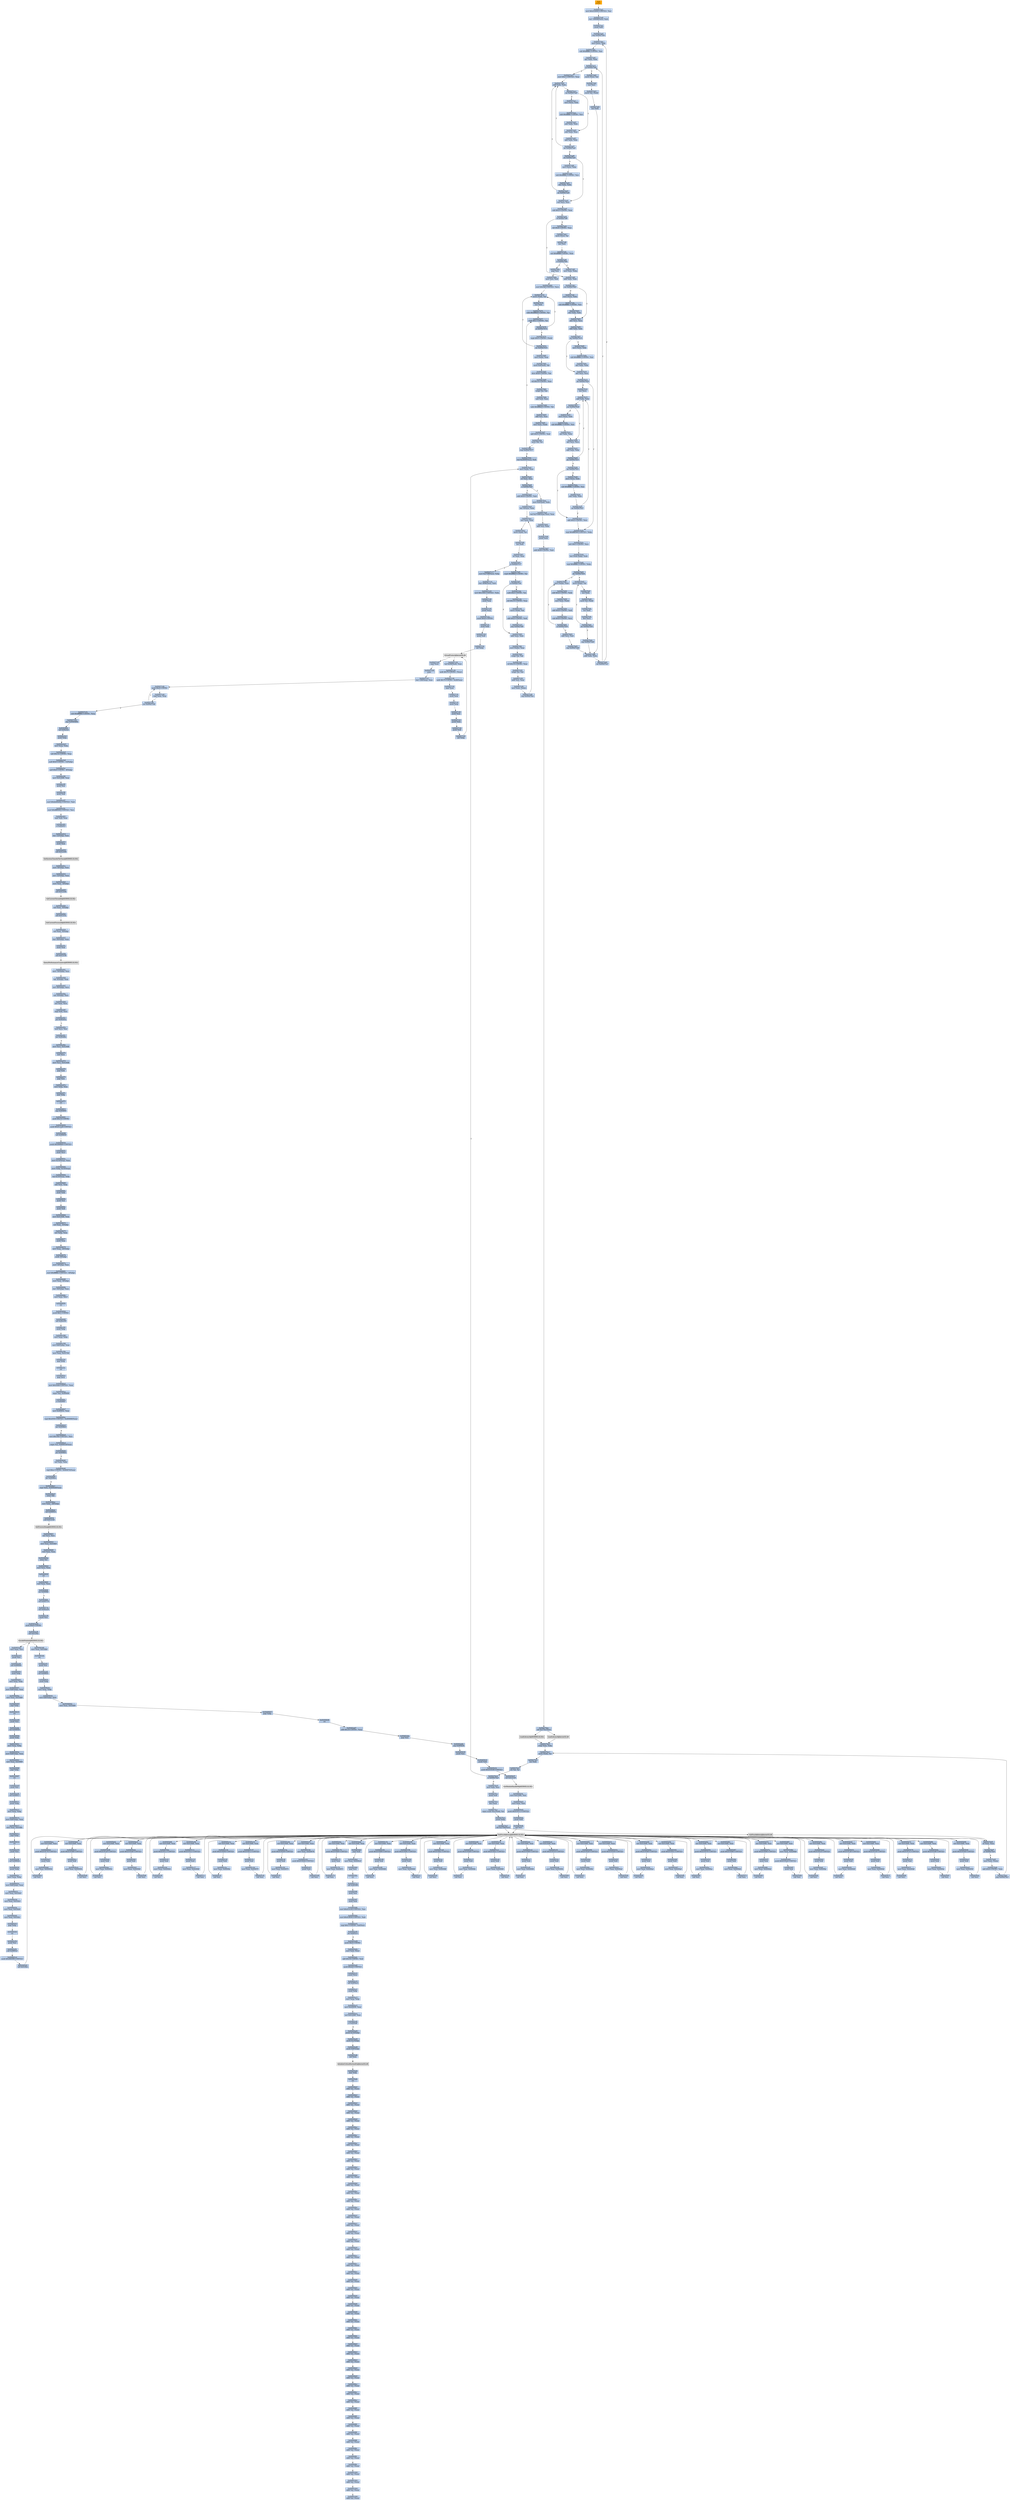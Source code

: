 digraph G {
node[shape=rectangle,style=filled,fillcolor=lightsteelblue,color=lightsteelblue]
bgcolor="transparent"
a0x00427aa0pusha_[label="start\npusha ",fillcolor="orange",color="lightgrey"];
a0x00427aa1movl_0x41b000UINT32_esi[label="0x00427aa1\nmovl $0x41b000<UINT32>, %esi"];
a0x00427aa6leal__106496esi__edi[label="0x00427aa6\nleal -106496(%esi), %edi"];
a0x00427aacpushl_edi[label="0x00427aac\npushl %edi"];
a0x00427aadjmp_0x00427aba[label="0x00427aad\njmp 0x00427aba"];
a0x00427abamovl_esi__ebx[label="0x00427aba\nmovl (%esi), %ebx"];
a0x00427abcsubl_0xfffffffcUINT8_esi[label="0x00427abc\nsubl $0xfffffffc<UINT8>, %esi"];
a0x00427abfadcl_ebx_ebx[label="0x00427abf\nadcl %ebx, %ebx"];
a0x00427ac1jb_0x00427ab0[label="0x00427ac1\njb 0x00427ab0"];
a0x00427ab0movb_esi__al[label="0x00427ab0\nmovb (%esi), %al"];
a0x00427ab2incl_esi[label="0x00427ab2\nincl %esi"];
a0x00427ab3movb_al_edi_[label="0x00427ab3\nmovb %al, (%edi)"];
a0x00427ab5incl_edi[label="0x00427ab5\nincl %edi"];
a0x00427ab6addl_ebx_ebx[label="0x00427ab6\naddl %ebx, %ebx"];
a0x00427ab8jne_0x00427ac1[label="0x00427ab8\njne 0x00427ac1"];
a0x00427ac3movl_0x1UINT32_eax[label="0x00427ac3\nmovl $0x1<UINT32>, %eax"];
a0x00427ac8addl_ebx_ebx[label="0x00427ac8\naddl %ebx, %ebx"];
a0x00427acajne_0x00427ad3[label="0x00427aca\njne 0x00427ad3"];
a0x00427ad3adcl_eax_eax[label="0x00427ad3\nadcl %eax, %eax"];
a0x00427ad5addl_ebx_ebx[label="0x00427ad5\naddl %ebx, %ebx"];
a0x00427ad7jae_0x00427ac8[label="0x00427ad7\njae 0x00427ac8"];
a0x00427ad9jne_0x00427ae4[label="0x00427ad9\njne 0x00427ae4"];
a0x00427ae4xorl_ecx_ecx[label="0x00427ae4\nxorl %ecx, %ecx"];
a0x00427ae6subl_0x3UINT8_eax[label="0x00427ae6\nsubl $0x3<UINT8>, %eax"];
a0x00427ae9jb_0x00427af8[label="0x00427ae9\njb 0x00427af8"];
a0x00427aebshll_0x8UINT8_eax[label="0x00427aeb\nshll $0x8<UINT8>, %eax"];
a0x00427aeemovb_esi__al[label="0x00427aee\nmovb (%esi), %al"];
a0x00427af0incl_esi[label="0x00427af0\nincl %esi"];
a0x00427af1xorl_0xffffffffUINT8_eax[label="0x00427af1\nxorl $0xffffffff<UINT8>, %eax"];
a0x00427af4je_0x00427b6a[label="0x00427af4\nje 0x00427b6a"];
a0x00427af6movl_eax_ebp[label="0x00427af6\nmovl %eax, %ebp"];
a0x00427af8addl_ebx_ebx[label="0x00427af8\naddl %ebx, %ebx"];
a0x00427afajne_0x00427b03[label="0x00427afa\njne 0x00427b03"];
a0x00427b03adcl_ecx_ecx[label="0x00427b03\nadcl %ecx, %ecx"];
a0x00427b05addl_ebx_ebx[label="0x00427b05\naddl %ebx, %ebx"];
a0x00427b07jne_0x00427b10[label="0x00427b07\njne 0x00427b10"];
a0x00427b10adcl_ecx_ecx[label="0x00427b10\nadcl %ecx, %ecx"];
a0x00427b12jne_0x00427b34[label="0x00427b12\njne 0x00427b34"];
a0x00427b34cmpl_0xfffff300UINT32_ebp[label="0x00427b34\ncmpl $0xfffff300<UINT32>, %ebp"];
a0x00427b3aadcl_0x1UINT8_ecx[label="0x00427b3a\nadcl $0x1<UINT8>, %ecx"];
a0x00427b3dleal_ediebp__edx[label="0x00427b3d\nleal (%edi,%ebp), %edx"];
a0x00427b40cmpl_0xfffffffcUINT8_ebp[label="0x00427b40\ncmpl $0xfffffffc<UINT8>, %ebp"];
a0x00427b43jbe_0x00427b54[label="0x00427b43\njbe 0x00427b54"];
a0x00427b54movl_edx__eax[label="0x00427b54\nmovl (%edx), %eax"];
a0x00427b56addl_0x4UINT8_edx[label="0x00427b56\naddl $0x4<UINT8>, %edx"];
a0x00427b59movl_eax_edi_[label="0x00427b59\nmovl %eax, (%edi)"];
a0x00427b5baddl_0x4UINT8_edi[label="0x00427b5b\naddl $0x4<UINT8>, %edi"];
a0x00427b5esubl_0x4UINT8_ecx[label="0x00427b5e\nsubl $0x4<UINT8>, %ecx"];
a0x00427b61ja_0x00427b54[label="0x00427b61\nja 0x00427b54"];
a0x00427b63addl_ecx_edi[label="0x00427b63\naddl %ecx, %edi"];
a0x00427b65jmp_0x00427ab6[label="0x00427b65\njmp 0x00427ab6"];
a0x00427b09movl_esi__ebx[label="0x00427b09\nmovl (%esi), %ebx"];
a0x00427b0bsubl_0xfffffffcUINT8_esi[label="0x00427b0b\nsubl $0xfffffffc<UINT8>, %esi"];
a0x00427b0eadcl_ebx_ebx[label="0x00427b0e\nadcl %ebx, %ebx"];
a0x00427b45movb_edx__al[label="0x00427b45\nmovb (%edx), %al"];
a0x00427b47incl_edx[label="0x00427b47\nincl %edx"];
a0x00427b48movb_al_edi_[label="0x00427b48\nmovb %al, (%edi)"];
a0x00427b4aincl_edi[label="0x00427b4a\nincl %edi"];
a0x00427b4bdecl_ecx[label="0x00427b4b\ndecl %ecx"];
a0x00427b4cjne_0x00427b45[label="0x00427b4c\njne 0x00427b45"];
a0x00427b4ejmp_0x00427ab6[label="0x00427b4e\njmp 0x00427ab6"];
a0x00427afcmovl_esi__ebx[label="0x00427afc\nmovl (%esi), %ebx"];
a0x00427afesubl_0xfffffffcUINT8_esi[label="0x00427afe\nsubl $0xfffffffc<UINT8>, %esi"];
a0x00427b01adcl_ebx_ebx[label="0x00427b01\nadcl %ebx, %ebx"];
a0x00427b14incl_ecx[label="0x00427b14\nincl %ecx"];
a0x00427b15addl_ebx_ebx[label="0x00427b15\naddl %ebx, %ebx"];
a0x00427b17jne_0x00427b20[label="0x00427b17\njne 0x00427b20"];
a0x00427b20adcl_ecx_ecx[label="0x00427b20\nadcl %ecx, %ecx"];
a0x00427b22addl_ebx_ebx[label="0x00427b22\naddl %ebx, %ebx"];
a0x00427b24jae_0x00427b15[label="0x00427b24\njae 0x00427b15"];
a0x00427b26jne_0x00427b31[label="0x00427b26\njne 0x00427b31"];
a0x00427b31addl_0x2UINT8_ecx[label="0x00427b31\naddl $0x2<UINT8>, %ecx"];
a0x00427adbmovl_esi__ebx[label="0x00427adb\nmovl (%esi), %ebx"];
a0x00427addsubl_0xfffffffcUINT8_esi[label="0x00427add\nsubl $0xfffffffc<UINT8>, %esi"];
a0x00427ae0adcl_ebx_ebx[label="0x00427ae0\nadcl %ebx, %ebx"];
a0x00427ae2jae_0x00427ac8[label="0x00427ae2\njae 0x00427ac8"];
a0x00427accmovl_esi__ebx[label="0x00427acc\nmovl (%esi), %ebx"];
a0x00427acesubl_0xfffffffcUINT8_esi[label="0x00427ace\nsubl $0xfffffffc<UINT8>, %esi"];
a0x00427ad1adcl_ebx_ebx[label="0x00427ad1\nadcl %ebx, %ebx"];
a0x00427b19movl_esi__ebx[label="0x00427b19\nmovl (%esi), %ebx"];
a0x00427b1bsubl_0xfffffffcUINT8_esi[label="0x00427b1b\nsubl $0xfffffffc<UINT8>, %esi"];
a0x00427b1eadcl_ebx_ebx[label="0x00427b1e\nadcl %ebx, %ebx"];
a0x00427b28movl_esi__ebx[label="0x00427b28\nmovl (%esi), %ebx"];
a0x00427b2asubl_0xfffffffcUINT8_esi[label="0x00427b2a\nsubl $0xfffffffc<UINT8>, %esi"];
a0x00427b2dadcl_ebx_ebx[label="0x00427b2d\nadcl %ebx, %ebx"];
a0x00427b2fjae_0x00427b15[label="0x00427b2f\njae 0x00427b15"];
a0x00427b6apopl_esi[label="0x00427b6a\npopl %esi"];
a0x00427b6bmovl_esi_edi[label="0x00427b6b\nmovl %esi, %edi"];
a0x00427b6dmovl_0x5dfUINT32_ecx[label="0x00427b6d\nmovl $0x5df<UINT32>, %ecx"];
a0x00427b72movb_edi__al[label="0x00427b72\nmovb (%edi), %al"];
a0x00427b74incl_edi[label="0x00427b74\nincl %edi"];
a0x00427b75subb_0xffffffe8UINT8_al[label="0x00427b75\nsubb $0xffffffe8<UINT8>, %al"];
a0x00427b77cmpb_0x1UINT8_al[label="0x00427b77\ncmpb $0x1<UINT8>, %al"];
a0x00427b79ja_0x00427b72[label="0x00427b79\nja 0x00427b72"];
a0x00427b7bcmpb_0x5UINT8_edi_[label="0x00427b7b\ncmpb $0x5<UINT8>, (%edi)"];
a0x00427b7ejne_0x00427b72[label="0x00427b7e\njne 0x00427b72"];
a0x00427b80movl_edi__eax[label="0x00427b80\nmovl (%edi), %eax"];
a0x00427b82movb_0x4edi__bl[label="0x00427b82\nmovb 0x4(%edi), %bl"];
a0x00427b85shrw_0x8UINT8_ax[label="0x00427b85\nshrw $0x8<UINT8>, %ax"];
a0x00427b89roll_0x10UINT8_eax[label="0x00427b89\nroll $0x10<UINT8>, %eax"];
a0x00427b8cxchgb_al_ah[label="0x00427b8c\nxchgb %al, %ah"];
a0x00427b8esubl_edi_eax[label="0x00427b8e\nsubl %edi, %eax"];
a0x00427b90subb_0xffffffe8UINT8_bl[label="0x00427b90\nsubb $0xffffffe8<UINT8>, %bl"];
a0x00427b93addl_esi_eax[label="0x00427b93\naddl %esi, %eax"];
a0x00427b95movl_eax_edi_[label="0x00427b95\nmovl %eax, (%edi)"];
a0x00427b97addl_0x5UINT8_edi[label="0x00427b97\naddl $0x5<UINT8>, %edi"];
a0x00427b9amovb_bl_al[label="0x00427b9a\nmovb %bl, %al"];
a0x00427b9cloop_0x00427b77[label="0x00427b9c\nloop 0x00427b77"];
a0x00427b9eleal_0x24000esi__edi[label="0x00427b9e\nleal 0x24000(%esi), %edi"];
a0x00427ba4movl_edi__eax[label="0x00427ba4\nmovl (%edi), %eax"];
a0x00427ba6orl_eax_eax[label="0x00427ba6\norl %eax, %eax"];
a0x00427ba8je_0x00427be6[label="0x00427ba8\nje 0x00427be6"];
a0x00427baamovl_0x4edi__ebx[label="0x00427baa\nmovl 0x4(%edi), %ebx"];
a0x00427badleal_0x27548eaxesi__eax[label="0x00427bad\nleal 0x27548(%eax,%esi), %eax"];
a0x00427bb4addl_esi_ebx[label="0x00427bb4\naddl %esi, %ebx"];
a0x00427bb6pushl_eax[label="0x00427bb6\npushl %eax"];
a0x00427bb7addl_0x8UINT8_edi[label="0x00427bb7\naddl $0x8<UINT8>, %edi"];
a0x00427bbacall_0x275ecesi_[label="0x00427bba\ncall 0x275ec(%esi)"];
LoadLibraryA_kernel32_dll[label="LoadLibraryA@kernel32.dll",fillcolor="lightgrey",color="lightgrey"];
a0x00427bc0xchgl_eax_ebp[label="0x00427bc0\nxchgl %eax, %ebp"];
a0x00427bc1movb_edi__al[label="0x00427bc1\nmovb (%edi), %al"];
a0x00427bc3incl_edi[label="0x00427bc3\nincl %edi"];
a0x00427bc4orb_al_al[label="0x00427bc4\norb %al, %al"];
a0x00427bc6je_0x00427ba4[label="0x00427bc6\nje 0x00427ba4"];
a0x00427bc8movl_edi_ecx[label="0x00427bc8\nmovl %edi, %ecx"];
a0x00427bcapushl_edi[label="0x00427bca\npushl %edi"];
a0x00427bcbdecl_eax[label="0x00427bcb\ndecl %eax"];
a0x00427bccrepnz_scasb_es_edi__al[label="0x00427bcc\nrepnz scasb %es:(%edi), %al"];
a0x00427bcepushl_ebp[label="0x00427bce\npushl %ebp"];
a0x00427bcfcall_0x275f4esi_[label="0x00427bcf\ncall 0x275f4(%esi)"];
GetProcAddress_kernel32_dll[label="GetProcAddress@kernel32.dll",fillcolor="lightgrey",color="lightgrey"];
a0x00427bd5orl_eax_eax[label="0x00427bd5\norl %eax, %eax"];
a0x00427bd7je_0x00427be0[label="0x00427bd7\nje 0x00427be0"];
a0x00427bd9movl_eax_ebx_[label="0x00427bd9\nmovl %eax, (%ebx)"];
a0x00427bdbaddl_0x4UINT8_ebx[label="0x00427bdb\naddl $0x4<UINT8>, %ebx"];
a0x00427bdejmp_0x00427bc1[label="0x00427bde\njmp 0x00427bc1"];
GetProcAddress_KERNEL32_DLL[label="GetProcAddress@KERNEL32.DLL",fillcolor="lightgrey",color="lightgrey"];
LoadLibraryA_KERNEL32_DLL[label="LoadLibraryA@KERNEL32.DLL",fillcolor="lightgrey",color="lightgrey"];
a0x00427be6addl_0x4UINT8_edi[label="0x00427be6\naddl $0x4<UINT8>, %edi"];
a0x00427be9leal__4esi__ebx[label="0x00427be9\nleal -4(%esi), %ebx"];
a0x00427becxorl_eax_eax[label="0x00427bec\nxorl %eax, %eax"];
a0x00427beemovb_edi__al[label="0x00427bee\nmovb (%edi), %al"];
a0x00427bf0incl_edi[label="0x00427bf0\nincl %edi"];
a0x00427bf1orl_eax_eax[label="0x00427bf1\norl %eax, %eax"];
a0x00427bf3je_0x00427c17[label="0x00427bf3\nje 0x00427c17"];
a0x00427bf5cmpb_0xffffffefUINT8_al[label="0x00427bf5\ncmpb $0xffffffef<UINT8>, %al"];
a0x00427bf7ja_0x00427c0a[label="0x00427bf7\nja 0x00427c0a"];
a0x00427bf9addl_eax_ebx[label="0x00427bf9\naddl %eax, %ebx"];
a0x00427bfbmovl_ebx__eax[label="0x00427bfb\nmovl (%ebx), %eax"];
a0x00427bfdxchgb_al_ah[label="0x00427bfd\nxchgb %al, %ah"];
a0x00427bffroll_0x10UINT8_eax[label="0x00427bff\nroll $0x10<UINT8>, %eax"];
a0x00427c02xchgb_al_ah[label="0x00427c02\nxchgb %al, %ah"];
a0x00427c04addl_esi_eax[label="0x00427c04\naddl %esi, %eax"];
a0x00427c06movl_eax_ebx_[label="0x00427c06\nmovl %eax, (%ebx)"];
a0x00427c08jmp_0x00427bec[label="0x00427c08\njmp 0x00427bec"];
a0x00427c0aandb_0xfUINT8_al[label="0x00427c0a\nandb $0xf<UINT8>, %al"];
a0x00427c0cshll_0x10UINT8_eax[label="0x00427c0c\nshll $0x10<UINT8>, %eax"];
a0x00427c0fmovw_edi__ax[label="0x00427c0f\nmovw (%edi), %ax"];
a0x00427c12addl_0x2UINT8_edi[label="0x00427c12\naddl $0x2<UINT8>, %edi"];
a0x00427c15jmp_0x00427bf9[label="0x00427c15\njmp 0x00427bf9"];
a0x00427c17movl_0x275f8esi__ebp[label="0x00427c17\nmovl 0x275f8(%esi), %ebp"];
a0x00427c1dleal__4096esi__edi[label="0x00427c1d\nleal -4096(%esi), %edi"];
a0x00427c23movl_0x1000UINT32_ebx[label="0x00427c23\nmovl $0x1000<UINT32>, %ebx"];
a0x00427c28pushl_eax[label="0x00427c28\npushl %eax"];
a0x00427c29pushl_esp[label="0x00427c29\npushl %esp"];
a0x00427c2apushl_0x4UINT8[label="0x00427c2a\npushl $0x4<UINT8>"];
a0x00427c2cpushl_ebx[label="0x00427c2c\npushl %ebx"];
a0x00427c2dpushl_edi[label="0x00427c2d\npushl %edi"];
a0x00427c2ecall_ebp[label="0x00427c2e\ncall %ebp"];
VirtualProtect_kernel32_dll[label="VirtualProtect@kernel32.dll",fillcolor="lightgrey",color="lightgrey"];
a0x00427c30leal_0x20fedi__eax[label="0x00427c30\nleal 0x20f(%edi), %eax"];
a0x00427c36andb_0x7fUINT8_eax_[label="0x00427c36\nandb $0x7f<UINT8>, (%eax)"];
a0x00427c39andb_0x7fUINT8_0x28eax_[label="0x00427c39\nandb $0x7f<UINT8>, 0x28(%eax)"];
a0x00427c3dpopl_eax[label="0x00427c3d\npopl %eax"];
a0x00427c3epushl_eax[label="0x00427c3e\npushl %eax"];
a0x00427c3fpushl_esp[label="0x00427c3f\npushl %esp"];
a0x00427c40pushl_eax[label="0x00427c40\npushl %eax"];
a0x00427c41pushl_ebx[label="0x00427c41\npushl %ebx"];
a0x00427c42pushl_edi[label="0x00427c42\npushl %edi"];
a0x00427c43call_ebp[label="0x00427c43\ncall %ebp"];
a0x00427c45popl_eax[label="0x00427c45\npopl %eax"];
a0x00427c46popa_[label="0x00427c46\npopa "];
a0x00427c47leal__128esp__eax[label="0x00427c47\nleal -128(%esp), %eax"];
a0x00427c4bpushl_0x0UINT8[label="0x00427c4b\npushl $0x0<UINT8>"];
a0x00427c4dcmpl_eax_esp[label="0x00427c4d\ncmpl %eax, %esp"];
a0x00427c4fjne_0x00427c4b[label="0x00427c4f\njne 0x00427c4b"];
a0x00427c51subl_0xffffff80UINT8_esp[label="0x00427c51\nsubl $0xffffff80<UINT8>, %esp"];
a0x00427c54jmp_0x0040480c[label="0x00427c54\njmp 0x0040480c"];
a0x0040480ccall_0x40a3e2[label="0x0040480c\ncall 0x40a3e2"];
a0x0040a3e2pushl_ebp[label="0x0040a3e2\npushl %ebp"];
a0x0040a3e3movl_esp_ebp[label="0x0040a3e3\nmovl %esp, %ebp"];
a0x0040a3e5subl_0x14UINT8_esp[label="0x0040a3e5\nsubl $0x14<UINT8>, %esp"];
a0x0040a3e8andl_0x0UINT8__12ebp_[label="0x0040a3e8\nandl $0x0<UINT8>, -12(%ebp)"];
a0x0040a3ecandl_0x0UINT8__8ebp_[label="0x0040a3ec\nandl $0x0<UINT8>, -8(%ebp)"];
a0x0040a3f0movl_0x41e0d0_eax[label="0x0040a3f0\nmovl 0x41e0d0, %eax"];
a0x0040a3f5pushl_esi[label="0x0040a3f5\npushl %esi"];
a0x0040a3f6pushl_edi[label="0x0040a3f6\npushl %edi"];
a0x0040a3f7movl_0xbb40e64eUINT32_edi[label="0x0040a3f7\nmovl $0xbb40e64e<UINT32>, %edi"];
a0x0040a3fcmovl_0xffff0000UINT32_esi[label="0x0040a3fc\nmovl $0xffff0000<UINT32>, %esi"];
a0x0040a401cmpl_edi_eax[label="0x0040a401\ncmpl %edi, %eax"];
a0x0040a403je_0x40a412[label="0x0040a403\nje 0x40a412"];
a0x0040a412leal__12ebp__eax[label="0x0040a412\nleal -12(%ebp), %eax"];
a0x0040a415pushl_eax[label="0x0040a415\npushl %eax"];
a0x0040a416call_0x412160[label="0x0040a416\ncall 0x412160"];
GetSystemTimeAsFileTime_KERNEL32_DLL[label="GetSystemTimeAsFileTime@KERNEL32.DLL",fillcolor="lightgrey",color="lightgrey"];
a0x0040a41cmovl__8ebp__eax[label="0x0040a41c\nmovl -8(%ebp), %eax"];
a0x0040a41fxorl__12ebp__eax[label="0x0040a41f\nxorl -12(%ebp), %eax"];
a0x0040a422movl_eax__4ebp_[label="0x0040a422\nmovl %eax, -4(%ebp)"];
a0x0040a425call_0x412104[label="0x0040a425\ncall 0x412104"];
GetCurrentThreadId_KERNEL32_DLL[label="GetCurrentThreadId@KERNEL32.DLL",fillcolor="lightgrey",color="lightgrey"];
a0x0040a42bxorl_eax__4ebp_[label="0x0040a42b\nxorl %eax, -4(%ebp)"];
a0x0040a42ecall_0x41215c[label="0x0040a42e\ncall 0x41215c"];
GetCurrentProcessId_KERNEL32_DLL[label="GetCurrentProcessId@KERNEL32.DLL",fillcolor="lightgrey",color="lightgrey"];
a0x0040a434xorl_eax__4ebp_[label="0x0040a434\nxorl %eax, -4(%ebp)"];
a0x0040a437leal__20ebp__eax[label="0x0040a437\nleal -20(%ebp), %eax"];
a0x0040a43apushl_eax[label="0x0040a43a\npushl %eax"];
a0x0040a43bcall_0x412158[label="0x0040a43b\ncall 0x412158"];
QueryPerformanceCounter_KERNEL32_DLL[label="QueryPerformanceCounter@KERNEL32.DLL",fillcolor="lightgrey",color="lightgrey"];
a0x0040a441movl__16ebp__ecx[label="0x0040a441\nmovl -16(%ebp), %ecx"];
a0x0040a444leal__4ebp__eax[label="0x0040a444\nleal -4(%ebp), %eax"];
a0x0040a447xorl__20ebp__ecx[label="0x0040a447\nxorl -20(%ebp), %ecx"];
a0x0040a44axorl__4ebp__ecx[label="0x0040a44a\nxorl -4(%ebp), %ecx"];
a0x0040a44dxorl_eax_ecx[label="0x0040a44d\nxorl %eax, %ecx"];
a0x0040a44fcmpl_edi_ecx[label="0x0040a44f\ncmpl %edi, %ecx"];
a0x0040a451jne_0x40a45a[label="0x0040a451\njne 0x40a45a"];
a0x0040a45atestl_ecx_esi[label="0x0040a45a\ntestl %ecx, %esi"];
a0x0040a45cjne_0x40a46a[label="0x0040a45c\njne 0x40a46a"];
a0x0040a46amovl_ecx_0x41e0d0[label="0x0040a46a\nmovl %ecx, 0x41e0d0"];
a0x0040a470notl_ecx[label="0x0040a470\nnotl %ecx"];
a0x0040a472movl_ecx_0x41e0d4[label="0x0040a472\nmovl %ecx, 0x41e0d4"];
a0x0040a478popl_edi[label="0x0040a478\npopl %edi"];
a0x0040a479popl_esi[label="0x0040a479\npopl %esi"];
a0x0040a47amovl_ebp_esp[label="0x0040a47a\nmovl %ebp, %esp"];
a0x0040a47cpopl_ebp[label="0x0040a47c\npopl %ebp"];
a0x0040a47dret[label="0x0040a47d\nret"];
a0x00404811jmp_0x404691[label="0x00404811\njmp 0x404691"];
a0x00404691pushl_0x14UINT8[label="0x00404691\npushl $0x14<UINT8>"];
a0x00404693pushl_0x41caa8UINT32[label="0x00404693\npushl $0x41caa8<UINT32>"];
a0x00404698call_0x406650[label="0x00404698\ncall 0x406650"];
a0x00406650pushl_0x4066b0UINT32[label="0x00406650\npushl $0x4066b0<UINT32>"];
a0x00406655pushl_fs_0[label="0x00406655\npushl %fs:0"];
a0x0040665cmovl_0x10esp__eax[label="0x0040665c\nmovl 0x10(%esp), %eax"];
a0x00406660movl_ebp_0x10esp_[label="0x00406660\nmovl %ebp, 0x10(%esp)"];
a0x00406664leal_0x10esp__ebp[label="0x00406664\nleal 0x10(%esp), %ebp"];
a0x00406668subl_eax_esp[label="0x00406668\nsubl %eax, %esp"];
a0x0040666apushl_ebx[label="0x0040666a\npushl %ebx"];
a0x0040666bpushl_esi[label="0x0040666b\npushl %esi"];
a0x0040666cpushl_edi[label="0x0040666c\npushl %edi"];
a0x0040666dmovl_0x41e0d0_eax[label="0x0040666d\nmovl 0x41e0d0, %eax"];
a0x00406672xorl_eax__4ebp_[label="0x00406672\nxorl %eax, -4(%ebp)"];
a0x00406675xorl_ebp_eax[label="0x00406675\nxorl %ebp, %eax"];
a0x00406677pushl_eax[label="0x00406677\npushl %eax"];
a0x00406678movl_esp__24ebp_[label="0x00406678\nmovl %esp, -24(%ebp)"];
a0x0040667bpushl__8ebp_[label="0x0040667b\npushl -8(%ebp)"];
a0x0040667emovl__4ebp__eax[label="0x0040667e\nmovl -4(%ebp), %eax"];
a0x00406681movl_0xfffffffeUINT32__4ebp_[label="0x00406681\nmovl $0xfffffffe<UINT32>, -4(%ebp)"];
a0x00406688movl_eax__8ebp_[label="0x00406688\nmovl %eax, -8(%ebp)"];
a0x0040668bleal__16ebp__eax[label="0x0040668b\nleal -16(%ebp), %eax"];
a0x0040668emovl_eax_fs_0[label="0x0040668e\nmovl %eax, %fs:0"];
a0x00406694ret[label="0x00406694\nret"];
a0x0040469dpushl_0x1UINT8[label="0x0040469d\npushl $0x1<UINT8>"];
a0x0040469fcall_0x40a395[label="0x0040469f\ncall 0x40a395"];
a0x0040a395pushl_ebp[label="0x0040a395\npushl %ebp"];
a0x0040a396movl_esp_ebp[label="0x0040a396\nmovl %esp, %ebp"];
a0x0040a398movl_0x8ebp__eax[label="0x0040a398\nmovl 0x8(%ebp), %eax"];
a0x0040a39bmovl_eax_0x41f780[label="0x0040a39b\nmovl %eax, 0x41f780"];
a0x0040a3a0popl_ebp[label="0x0040a3a0\npopl %ebp"];
a0x0040a3a1ret[label="0x0040a3a1\nret"];
a0x004046a4popl_ecx[label="0x004046a4\npopl %ecx"];
a0x004046a5movl_0x5a4dUINT32_eax[label="0x004046a5\nmovl $0x5a4d<UINT32>, %eax"];
a0x004046aacmpw_ax_0x400000[label="0x004046aa\ncmpw %ax, 0x400000"];
a0x004046b1je_0x4046b7[label="0x004046b1\nje 0x4046b7"];
a0x004046b7movl_0x40003c_eax[label="0x004046b7\nmovl 0x40003c, %eax"];
a0x004046bccmpl_0x4550UINT32_0x400000eax_[label="0x004046bc\ncmpl $0x4550<UINT32>, 0x400000(%eax)"];
a0x004046c6jne_0x4046b3[label="0x004046c6\njne 0x4046b3"];
a0x004046c8movl_0x10bUINT32_ecx[label="0x004046c8\nmovl $0x10b<UINT32>, %ecx"];
a0x004046cdcmpw_cx_0x400018eax_[label="0x004046cd\ncmpw %cx, 0x400018(%eax)"];
a0x004046d4jne_0x4046b3[label="0x004046d4\njne 0x4046b3"];
a0x004046d6xorl_ebx_ebx[label="0x004046d6\nxorl %ebx, %ebx"];
a0x004046d8cmpl_0xeUINT8_0x400074eax_[label="0x004046d8\ncmpl $0xe<UINT8>, 0x400074(%eax)"];
a0x004046dfjbe_0x4046ea[label="0x004046df\njbe 0x4046ea"];
a0x004046e1cmpl_ebx_0x4000e8eax_[label="0x004046e1\ncmpl %ebx, 0x4000e8(%eax)"];
a0x004046e7setne_bl[label="0x004046e7\nsetne %bl"];
a0x004046eamovl_ebx__28ebp_[label="0x004046ea\nmovl %ebx, -28(%ebp)"];
a0x004046edcall_0x40691b[label="0x004046ed\ncall 0x40691b"];
a0x0040691bcall_0x412144[label="0x0040691b\ncall 0x412144"];
GetProcessHeap_KERNEL32_DLL[label="GetProcessHeap@KERNEL32.DLL",fillcolor="lightgrey",color="lightgrey"];
a0x00406921xorl_ecx_ecx[label="0x00406921\nxorl %ecx, %ecx"];
a0x00406923movl_eax_0x41fde0[label="0x00406923\nmovl %eax, 0x41fde0"];
a0x00406928testl_eax_eax[label="0x00406928\ntestl %eax, %eax"];
a0x0040692asetne_cl[label="0x0040692a\nsetne %cl"];
a0x0040692dmovl_ecx_eax[label="0x0040692d\nmovl %ecx, %eax"];
a0x0040692fret[label="0x0040692f\nret"];
a0x004046f2testl_eax_eax[label="0x004046f2\ntestl %eax, %eax"];
a0x004046f4jne_0x4046fe[label="0x004046f4\njne 0x4046fe"];
a0x004046fecall_0x405718[label="0x004046fe\ncall 0x405718"];
a0x00405718call_0x402a38[label="0x00405718\ncall 0x402a38"];
a0x00402a38pushl_esi[label="0x00402a38\npushl %esi"];
a0x00402a39pushl_0x0UINT8[label="0x00402a39\npushl $0x0<UINT8>"];
a0x00402a3bcall_0x4120ac[label="0x00402a3b\ncall 0x4120ac"];
EncodePointer_KERNEL32_DLL[label="EncodePointer@KERNEL32.DLL",fillcolor="lightgrey",color="lightgrey"];
a0x00402a41movl_eax_esi[label="0x00402a41\nmovl %eax, %esi"];
a0x00402a43pushl_esi[label="0x00402a43\npushl %esi"];
a0x00402a44call_0x406404[label="0x00402a44\ncall 0x406404"];
a0x00406404pushl_ebp[label="0x00406404\npushl %ebp"];
a0x00406405movl_esp_ebp[label="0x00406405\nmovl %esp, %ebp"];
a0x00406407movl_0x8ebp__eax[label="0x00406407\nmovl 0x8(%ebp), %eax"];
a0x0040640amovl_eax_0x41fdb8[label="0x0040640a\nmovl %eax, 0x41fdb8"];
a0x0040640fpopl_ebp[label="0x0040640f\npopl %ebp"];
a0x00406410ret[label="0x00406410\nret"];
a0x00402a49pushl_esi[label="0x00402a49\npushl %esi"];
a0x00402a4acall_0x40493b[label="0x00402a4a\ncall 0x40493b"];
a0x0040493bpushl_ebp[label="0x0040493b\npushl %ebp"];
a0x0040493cmovl_esp_ebp[label="0x0040493c\nmovl %esp, %ebp"];
a0x0040493emovl_0x8ebp__eax[label="0x0040493e\nmovl 0x8(%ebp), %eax"];
a0x00404941movl_eax_0x41f608[label="0x00404941\nmovl %eax, 0x41f608"];
a0x00404946popl_ebp[label="0x00404946\npopl %ebp"];
a0x00404947ret[label="0x00404947\nret"];
a0x00402a4fpushl_esi[label="0x00402a4f\npushl %esi"];
a0x00402a50call_0x406411[label="0x00402a50\ncall 0x406411"];
a0x00406411pushl_ebp[label="0x00406411\npushl %ebp"];
a0x00406412movl_esp_ebp[label="0x00406412\nmovl %esp, %ebp"];
a0x00406414movl_0x8ebp__eax[label="0x00406414\nmovl 0x8(%ebp), %eax"];
a0x00406417movl_eax_0x41fdbc[label="0x00406417\nmovl %eax, 0x41fdbc"];
a0x0040641cpopl_ebp[label="0x0040641c\npopl %ebp"];
a0x0040641dret[label="0x0040641d\nret"];
a0x00402a55pushl_esi[label="0x00402a55\npushl %esi"];
a0x00402a56call_0x40642b[label="0x00402a56\ncall 0x40642b"];
a0x0040642bpushl_ebp[label="0x0040642b\npushl %ebp"];
a0x0040642cmovl_esp_ebp[label="0x0040642c\nmovl %esp, %ebp"];
a0x0040642emovl_0x8ebp__eax[label="0x0040642e\nmovl 0x8(%ebp), %eax"];
a0x00406431movl_eax_0x41fdc0[label="0x00406431\nmovl %eax, 0x41fdc0"];
a0x00406436movl_eax_0x41fdc4[label="0x00406436\nmovl %eax, 0x41fdc4"];
a0x0040643bmovl_eax_0x41fdc8[label="0x0040643b\nmovl %eax, 0x41fdc8"];
a0x00406440movl_eax_0x41fdcc[label="0x00406440\nmovl %eax, 0x41fdcc"];
a0x00406445popl_ebp[label="0x00406445\npopl %ebp"];
a0x00406446ret[label="0x00406446\nret"];
a0x00402a5bpushl_esi[label="0x00402a5b\npushl %esi"];
a0x00402a5ccall_0x4063cd[label="0x00402a5c\ncall 0x4063cd"];
a0x004063cdpushl_0x406399UINT32[label="0x004063cd\npushl $0x406399<UINT32>"];
a0x004063d2call_0x4120ac[label="0x004063d2\ncall 0x4120ac"];
a0x004063d8movl_eax_0x41fdb4[label="0x004063d8\nmovl %eax, 0x41fdb4"];
a0x004063ddret[label="0x004063dd\nret"];
a0x00402a61pushl_esi[label="0x00402a61\npushl %esi"];
a0x00402a62call_0x40663c[label="0x00402a62\ncall 0x40663c"];
a0x0040663cpushl_ebp[label="0x0040663c\npushl %ebp"];
a0x0040663dmovl_esp_ebp[label="0x0040663d\nmovl %esp, %ebp"];
a0x0040663fmovl_0x8ebp__eax[label="0x0040663f\nmovl 0x8(%ebp), %eax"];
a0x00406642movl_eax_0x41fdd4[label="0x00406642\nmovl %eax, 0x41fdd4"];
a0x00406647popl_ebp[label="0x00406647\npopl %ebp"];
a0x00406648ret[label="0x00406648\nret"];
a0x00402a67addl_0x18UINT8_esp[label="0x00402a67\naddl $0x18<UINT8>, %esp"];
a0x00402a6apopl_esi[label="0x00402a6a\npopl %esi"];
a0x00402a6bjmp_0x405b30[label="0x00402a6b\njmp 0x405b30"];
a0x00405b30pushl_esi[label="0x00405b30\npushl %esi"];
a0x00405b31pushl_edi[label="0x00405b31\npushl %edi"];
a0x00405b32pushl_0x419100UINT32[label="0x00405b32\npushl $0x419100<UINT32>"];
a0x00405b37call_0x412138[label="0x00405b37\ncall 0x412138"];
GetModuleHandleW_KERNEL32_DLL[label="GetModuleHandleW@KERNEL32.DLL",fillcolor="lightgrey",color="lightgrey"];
a0x00405b3dmovl_0x41209c_esi[label="0x00405b3d\nmovl 0x41209c, %esi"];
a0x00405b43movl_eax_edi[label="0x00405b43\nmovl %eax, %edi"];
a0x00405b45pushl_0x41911cUINT32[label="0x00405b45\npushl $0x41911c<UINT32>"];
a0x00405b4apushl_edi[label="0x00405b4a\npushl %edi"];
a0x00405b4bcall_esi[label="0x00405b4b\ncall %esi"];
a0x00405b4dxorl_0x41e0d0_eax[label="0x00405b4d\nxorl 0x41e0d0, %eax"];
a0x00405b53pushl_0x419128UINT32[label="0x00405b53\npushl $0x419128<UINT32>"];
a0x00405b58pushl_edi[label="0x00405b58\npushl %edi"];
a0x00405b59movl_eax_0x420040[label="0x00405b59\nmovl %eax, 0x420040"];
a0x00405b5ecall_esi[label="0x00405b5e\ncall %esi"];
a0x00405b60xorl_0x41e0d0_eax[label="0x00405b60\nxorl 0x41e0d0, %eax"];
a0x00405b66pushl_0x419130UINT32[label="0x00405b66\npushl $0x419130<UINT32>"];
a0x00405b6bpushl_edi[label="0x00405b6b\npushl %edi"];
a0x00405b6cmovl_eax_0x420044[label="0x00405b6c\nmovl %eax, 0x420044"];
a0x00405b71call_esi[label="0x00405b71\ncall %esi"];
a0x00405b73xorl_0x41e0d0_eax[label="0x00405b73\nxorl 0x41e0d0, %eax"];
a0x00405b79pushl_0x41913cUINT32[label="0x00405b79\npushl $0x41913c<UINT32>"];
a0x00405b7epushl_edi[label="0x00405b7e\npushl %edi"];
a0x00405b7fmovl_eax_0x420048[label="0x00405b7f\nmovl %eax, 0x420048"];
a0x00405b84call_esi[label="0x00405b84\ncall %esi"];
a0x00405b86xorl_0x41e0d0_eax[label="0x00405b86\nxorl 0x41e0d0, %eax"];
a0x00405b8cpushl_0x419148UINT32[label="0x00405b8c\npushl $0x419148<UINT32>"];
a0x00405b91pushl_edi[label="0x00405b91\npushl %edi"];
a0x00405b92movl_eax_0x42004c[label="0x00405b92\nmovl %eax, 0x42004c"];
a0x00405b97call_esi[label="0x00405b97\ncall %esi"];
a0x00405b99xorl_0x41e0d0_eax[label="0x00405b99\nxorl 0x41e0d0, %eax"];
a0x00405b9fpushl_0x419164UINT32[label="0x00405b9f\npushl $0x419164<UINT32>"];
a0x00405ba4pushl_edi[label="0x00405ba4\npushl %edi"];
a0x00405ba5movl_eax_0x420050[label="0x00405ba5\nmovl %eax, 0x420050"];
a0x00405baacall_esi[label="0x00405baa\ncall %esi"];
a0x00405bacxorl_0x41e0d0_eax[label="0x00405bac\nxorl 0x41e0d0, %eax"];
a0x00405bb2pushl_0x419174UINT32[label="0x00405bb2\npushl $0x419174<UINT32>"];
a0x00405bb7pushl_edi[label="0x00405bb7\npushl %edi"];
a0x00405bb8movl_eax_0x420054[label="0x00405bb8\nmovl %eax, 0x420054"];
a0x00405bbdcall_esi[label="0x00405bbd\ncall %esi"];
a0x00405bbfxorl_0x41e0d0_eax[label="0x00405bbf\nxorl 0x41e0d0, %eax"];
a0x00405bc5pushl_0x419188UINT32[label="0x00405bc5\npushl $0x419188<UINT32>"];
a0x00405bcapushl_edi[label="0x00405bca\npushl %edi"];
a0x00405bcbmovl_eax_0x420058[label="0x00405bcb\nmovl %eax, 0x420058"];
a0x00405bd0call_esi[label="0x00405bd0\ncall %esi"];
a0x00405bd2xorl_0x41e0d0_eax[label="0x00405bd2\nxorl 0x41e0d0, %eax"];
a0x00405bd8pushl_0x4191a0UINT32[label="0x00405bd8\npushl $0x4191a0<UINT32>"];
a0x00405bddpushl_edi[label="0x00405bdd\npushl %edi"];
a0x00405bdemovl_eax_0x42005c[label="0x00405bde\nmovl %eax, 0x42005c"];
a0x00405be3call_esi[label="0x00405be3\ncall %esi"];
a0x00405be5xorl_0x41e0d0_eax[label="0x00405be5\nxorl 0x41e0d0, %eax"];
a0x00405bebpushl_0x4191b8UINT32[label="0x00405beb\npushl $0x4191b8<UINT32>"];
a0x00405bf0pushl_edi[label="0x00405bf0\npushl %edi"];
a0x00405bf1movl_eax_0x420060[label="0x00405bf1\nmovl %eax, 0x420060"];
a0x00405bf6call_esi[label="0x00405bf6\ncall %esi"];
a0x00405bf8xorl_0x41e0d0_eax[label="0x00405bf8\nxorl 0x41e0d0, %eax"];
a0x00405bfepushl_0x4191ccUINT32[label="0x00405bfe\npushl $0x4191cc<UINT32>"];
a0x00405c03pushl_edi[label="0x00405c03\npushl %edi"];
a0x00405c04movl_eax_0x420064[label="0x00405c04\nmovl %eax, 0x420064"];
a0x00405c09call_esi[label="0x00405c09\ncall %esi"];
a0x00405c0bxorl_0x41e0d0_eax[label="0x00405c0b\nxorl 0x41e0d0, %eax"];
a0x00405c11pushl_0x4191ecUINT32[label="0x00405c11\npushl $0x4191ec<UINT32>"];
a0x00405c16pushl_edi[label="0x00405c16\npushl %edi"];
a0x00405c17movl_eax_0x420068[label="0x00405c17\nmovl %eax, 0x420068"];
a0x00405c1ccall_esi[label="0x00405c1c\ncall %esi"];
a0x00405c1exorl_0x41e0d0_eax[label="0x00405c1e\nxorl 0x41e0d0, %eax"];
a0x00405c24pushl_0x419204UINT32[label="0x00405c24\npushl $0x419204<UINT32>"];
a0x00405c29pushl_edi[label="0x00405c29\npushl %edi"];
a0x00405c2amovl_eax_0x42006c[label="0x00405c2a\nmovl %eax, 0x42006c"];
a0x00405c2fcall_esi[label="0x00405c2f\ncall %esi"];
a0x00405c31xorl_0x41e0d0_eax[label="0x00405c31\nxorl 0x41e0d0, %eax"];
a0x00405c37pushl_0x41921cUINT32[label="0x00405c37\npushl $0x41921c<UINT32>"];
a0x00405c3cpushl_edi[label="0x00405c3c\npushl %edi"];
a0x00405c3dmovl_eax_0x420070[label="0x00405c3d\nmovl %eax, 0x420070"];
a0x00405c42call_esi[label="0x00405c42\ncall %esi"];
a0x00405c44xorl_0x41e0d0_eax[label="0x00405c44\nxorl 0x41e0d0, %eax"];
a0x00405c4apushl_0x419230UINT32[label="0x00405c4a\npushl $0x419230<UINT32>"];
a0x00405c4fpushl_edi[label="0x00405c4f\npushl %edi"];
a0x00405c50movl_eax_0x420074[label="0x00405c50\nmovl %eax, 0x420074"];
a0x00405c55call_esi[label="0x00405c55\ncall %esi"];
a0x00405c57xorl_0x41e0d0_eax[label="0x00405c57\nxorl 0x41e0d0, %eax"];
a0x00405c5dmovl_eax_0x420078[label="0x00405c5d\nmovl %eax, 0x420078"];
a0x00405c62pushl_0x419244UINT32[label="0x00405c62\npushl $0x419244<UINT32>"];
a0x00405c67pushl_edi[label="0x00405c67\npushl %edi"];
a0x00405c68call_esi[label="0x00405c68\ncall %esi"];
a0x00405c6axorl_0x41e0d0_eax[label="0x00405c6a\nxorl 0x41e0d0, %eax"];
a0x00405c70pushl_0x419260UINT32[label="0x00405c70\npushl $0x419260<UINT32>"];
a0x00405c75pushl_edi[label="0x00405c75\npushl %edi"];
a0x00405c76movl_eax_0x42007c[label="0x00405c76\nmovl %eax, 0x42007c"];
a0x00405c7bcall_esi[label="0x00405c7b\ncall %esi"];
a0x00405c7dxorl_0x41e0d0_eax[label="0x00405c7d\nxorl 0x41e0d0, %eax"];
a0x00405c83pushl_0x419280UINT32[label="0x00405c83\npushl $0x419280<UINT32>"];
a0x00405c88pushl_edi[label="0x00405c88\npushl %edi"];
a0x00405c89movl_eax_0x420080[label="0x00405c89\nmovl %eax, 0x420080"];
a0x00405c8ecall_esi[label="0x00405c8e\ncall %esi"];
a0x00405c90xorl_0x41e0d0_eax[label="0x00405c90\nxorl 0x41e0d0, %eax"];
a0x00405c96pushl_0x41929cUINT32[label="0x00405c96\npushl $0x41929c<UINT32>"];
a0x00405c9bpushl_edi[label="0x00405c9b\npushl %edi"];
a0x00405c9cmovl_eax_0x420084[label="0x00405c9c\nmovl %eax, 0x420084"];
a0x00405ca1call_esi[label="0x00405ca1\ncall %esi"];
a0x00405ca3xorl_0x41e0d0_eax[label="0x00405ca3\nxorl 0x41e0d0, %eax"];
a0x00405ca9pushl_0x4192bcUINT32[label="0x00405ca9\npushl $0x4192bc<UINT32>"];
a0x00405caepushl_edi[label="0x00405cae\npushl %edi"];
a0x00405cafmovl_eax_0x420088[label="0x00405caf\nmovl %eax, 0x420088"];
a0x00405cb4call_esi[label="0x00405cb4\ncall %esi"];
a0x00405cb6xorl_0x41e0d0_eax[label="0x00405cb6\nxorl 0x41e0d0, %eax"];
a0x00405cbcpushl_0x4192d0UINT32[label="0x00405cbc\npushl $0x4192d0<UINT32>"];
a0x00405cc1pushl_edi[label="0x00405cc1\npushl %edi"];
a0x00405cc2movl_eax_0x42008c[label="0x00405cc2\nmovl %eax, 0x42008c"];
a0x00405cc7call_esi[label="0x00405cc7\ncall %esi"];
a0x00405cc9xorl_0x41e0d0_eax[label="0x00405cc9\nxorl 0x41e0d0, %eax"];
a0x00405ccfpushl_0x4192ecUINT32[label="0x00405ccf\npushl $0x4192ec<UINT32>"];
a0x00405cd4pushl_edi[label="0x00405cd4\npushl %edi"];
a0x00405cd5movl_eax_0x420090[label="0x00405cd5\nmovl %eax, 0x420090"];
a0x00405cdacall_esi[label="0x00405cda\ncall %esi"];
a0x00405cdcxorl_0x41e0d0_eax[label="0x00405cdc\nxorl 0x41e0d0, %eax"];
a0x00405ce2pushl_0x419300UINT32[label="0x00405ce2\npushl $0x419300<UINT32>"];
a0x00405ce7pushl_edi[label="0x00405ce7\npushl %edi"];
a0x00405ce8movl_eax_0x420098[label="0x00405ce8\nmovl %eax, 0x420098"];
a0x00405cedcall_esi[label="0x00405ced\ncall %esi"];
a0x00405cefxorl_0x41e0d0_eax[label="0x00405cef\nxorl 0x41e0d0, %eax"];
a0x00405cf5pushl_0x419310UINT32[label="0x00405cf5\npushl $0x419310<UINT32>"];
a0x00405cfapushl_edi[label="0x00405cfa\npushl %edi"];
a0x00405cfbmovl_eax_0x420094[label="0x00405cfb\nmovl %eax, 0x420094"];
a0x00405d00call_esi[label="0x00405d00\ncall %esi"];
a0x00405d02xorl_0x41e0d0_eax[label="0x00405d02\nxorl 0x41e0d0, %eax"];
a0x00405d08pushl_0x419320UINT32[label="0x00405d08\npushl $0x419320<UINT32>"];
a0x00405d0dpushl_edi[label="0x00405d0d\npushl %edi"];
a0x00405d0emovl_eax_0x42009c[label="0x00405d0e\nmovl %eax, 0x42009c"];
a0x00405d13call_esi[label="0x00405d13\ncall %esi"];
a0x00405d15xorl_0x41e0d0_eax[label="0x00405d15\nxorl 0x41e0d0, %eax"];
a0x00405d1bpushl_0x419330UINT32[label="0x00405d1b\npushl $0x419330<UINT32>"];
a0x00405d20pushl_edi[label="0x00405d20\npushl %edi"];
a0x00405d21movl_eax_0x4200a0[label="0x00405d21\nmovl %eax, 0x4200a0"];
a0x00405d26call_esi[label="0x00405d26\ncall %esi"];
a0x00405d28xorl_0x41e0d0_eax[label="0x00405d28\nxorl 0x41e0d0, %eax"];
a0x00405d2epushl_0x419340UINT32[label="0x00405d2e\npushl $0x419340<UINT32>"];
a0x00405d33pushl_edi[label="0x00405d33\npushl %edi"];
a0x00405d34movl_eax_0x4200a4[label="0x00405d34\nmovl %eax, 0x4200a4"];
a0x00405d39call_esi[label="0x00405d39\ncall %esi"];
a0x00405d3bxorl_0x41e0d0_eax[label="0x00405d3b\nxorl 0x41e0d0, %eax"];
a0x00405d41pushl_0x41935cUINT32[label="0x00405d41\npushl $0x41935c<UINT32>"];
a0x00405d46pushl_edi[label="0x00405d46\npushl %edi"];
a0x00405d47movl_eax_0x4200a8[label="0x00405d47\nmovl %eax, 0x4200a8"];
a0x00405d4ccall_esi[label="0x00405d4c\ncall %esi"];
a0x00405d4exorl_0x41e0d0_eax[label="0x00405d4e\nxorl 0x41e0d0, %eax"];
a0x00405d54pushl_0x419370UINT32[label="0x00405d54\npushl $0x419370<UINT32>"];
a0x00405d59pushl_edi[label="0x00405d59\npushl %edi"];
a0x00405d5amovl_eax_0x4200ac[label="0x00405d5a\nmovl %eax, 0x4200ac"];
a0x00405d5fcall_esi[label="0x00405d5f\ncall %esi"];
a0x00405d61xorl_0x41e0d0_eax[label="0x00405d61\nxorl 0x41e0d0, %eax"];
a0x00405d67pushl_0x419380UINT32[label="0x00405d67\npushl $0x419380<UINT32>"];
a0x00405d6cpushl_edi[label="0x00405d6c\npushl %edi"];
a0x00405d6dmovl_eax_0x4200b0[label="0x00405d6d\nmovl %eax, 0x4200b0"];
a0x00405d72call_esi[label="0x00405d72\ncall %esi"];
a0x00405d74xorl_0x41e0d0_eax[label="0x00405d74\nxorl 0x41e0d0, %eax"];
a0x00405d7apushl_0x419394UINT32[label="0x00405d7a\npushl $0x419394<UINT32>"];
a0x00405d7fpushl_edi[label="0x00405d7f\npushl %edi"];
a0x00405d80movl_eax_0x4200b4[label="0x00405d80\nmovl %eax, 0x4200b4"];
a0x00405d85call_esi[label="0x00405d85\ncall %esi"];
a0x00405d87xorl_0x41e0d0_eax[label="0x00405d87\nxorl 0x41e0d0, %eax"];
a0x00405d8dmovl_eax_0x4200b8[label="0x00405d8d\nmovl %eax, 0x4200b8"];
a0x00405d92pushl_0x4193a4UINT32[label="0x00405d92\npushl $0x4193a4<UINT32>"];
a0x00405d97pushl_edi[label="0x00405d97\npushl %edi"];
a0x00405d98call_esi[label="0x00405d98\ncall %esi"];
a0x00405d9axorl_0x41e0d0_eax[label="0x00405d9a\nxorl 0x41e0d0, %eax"];
a0x00405da0pushl_0x4193c4UINT32[label="0x00405da0\npushl $0x4193c4<UINT32>"];
a0x00405da5pushl_edi[label="0x00405da5\npushl %edi"];
a0x00405da6movl_eax_0x4200bc[label="0x00405da6\nmovl %eax, 0x4200bc"];
a0x00405dabcall_esi[label="0x00405dab\ncall %esi"];
a0x00405dadxorl_0x41e0d0_eax[label="0x00405dad\nxorl 0x41e0d0, %eax"];
a0x00405db3popl_edi[label="0x00405db3\npopl %edi"];
a0x00405db4movl_eax_0x4200c0[label="0x00405db4\nmovl %eax, 0x4200c0"];
a0x00405db9popl_esi[label="0x00405db9\npopl %esi"];
a0x00405dbaret[label="0x00405dba\nret"];
a0x0040571dcall_0x4059f6[label="0x0040571d\ncall 0x4059f6"];
a0x004059f6pushl_esi[label="0x004059f6\npushl %esi"];
a0x004059f7pushl_edi[label="0x004059f7\npushl %edi"];
a0x004059f8movl_0x41ec20UINT32_esi[label="0x004059f8\nmovl $0x41ec20<UINT32>, %esi"];
a0x004059fdmovl_0x41f630UINT32_edi[label="0x004059fd\nmovl $0x41f630<UINT32>, %edi"];
a0x00405a02cmpl_0x1UINT8_0x4esi_[label="0x00405a02\ncmpl $0x1<UINT8>, 0x4(%esi)"];
a0x00405a06jne_0x405a1e[label="0x00405a06\njne 0x405a1e"];
a0x00405a08pushl_0x0UINT8[label="0x00405a08\npushl $0x0<UINT8>"];
a0x00405a0amovl_edi_esi_[label="0x00405a0a\nmovl %edi, (%esi)"];
a0x00405a0caddl_0x18UINT8_edi[label="0x00405a0c\naddl $0x18<UINT8>, %edi"];
a0x00405a0fpushl_0xfa0UINT32[label="0x00405a0f\npushl $0xfa0<UINT32>"];
a0x00405a14pushl_esi_[label="0x00405a14\npushl (%esi)"];
a0x00405a16call_0x405ac2[label="0x00405a16\ncall 0x405ac2"];
a0x00405ac2pushl_ebp[label="0x00405ac2\npushl %ebp"];
a0x00405ac3movl_esp_ebp[label="0x00405ac3\nmovl %esp, %ebp"];
a0x00405ac5movl_0x420050_eax[label="0x00405ac5\nmovl 0x420050, %eax"];
a0x00405acaxorl_0x41e0d0_eax[label="0x00405aca\nxorl 0x41e0d0, %eax"];
a0x00405ad0je_0x405adf[label="0x00405ad0\nje 0x405adf"];
a0x00405ad2pushl_0x10ebp_[label="0x00405ad2\npushl 0x10(%ebp)"];
a0x00405ad5pushl_0xcebp_[label="0x00405ad5\npushl 0xc(%ebp)"];
a0x00405ad8pushl_0x8ebp_[label="0x00405ad8\npushl 0x8(%ebp)"];
a0x00405adbcall_eax[label="0x00405adb\ncall %eax"];
InitializeCriticalSectionEx_kernel32_dll[label="InitializeCriticalSectionEx@kernel32.dll",fillcolor="lightgrey",color="lightgrey"];
a0x00405addpopl_ebp[label="0x00405add\npopl %ebp"];
a0x00405aderet[label="0x00405ade\nret"];
a0x00000fa0addb_al_eax_[label="0x00000fa0\naddb %al, (%eax)"];
a0x00000fa2addb_al_eax_[label="0x00000fa2\naddb %al, (%eax)"];
a0x00000fa4addb_al_eax_[label="0x00000fa4\naddb %al, (%eax)"];
a0x00000fa6addb_al_eax_[label="0x00000fa6\naddb %al, (%eax)"];
a0x00000fa8addb_al_eax_[label="0x00000fa8\naddb %al, (%eax)"];
a0x00000faaaddb_al_eax_[label="0x00000faa\naddb %al, (%eax)"];
a0x00000facaddb_al_eax_[label="0x00000fac\naddb %al, (%eax)"];
a0x00000faeaddb_al_eax_[label="0x00000fae\naddb %al, (%eax)"];
a0x00000fb0addb_al_eax_[label="0x00000fb0\naddb %al, (%eax)"];
a0x00000fb2addb_al_eax_[label="0x00000fb2\naddb %al, (%eax)"];
a0x00000fb4addb_al_eax_[label="0x00000fb4\naddb %al, (%eax)"];
a0x00000fb6addb_al_eax_[label="0x00000fb6\naddb %al, (%eax)"];
a0x00000fb8addb_al_eax_[label="0x00000fb8\naddb %al, (%eax)"];
a0x00000fbaaddb_al_eax_[label="0x00000fba\naddb %al, (%eax)"];
a0x00000fbcaddb_al_eax_[label="0x00000fbc\naddb %al, (%eax)"];
a0x00000fbeaddb_al_eax_[label="0x00000fbe\naddb %al, (%eax)"];
a0x00000fc0addb_al_eax_[label="0x00000fc0\naddb %al, (%eax)"];
a0x00000fc2addb_al_eax_[label="0x00000fc2\naddb %al, (%eax)"];
a0x00000fc4addb_al_eax_[label="0x00000fc4\naddb %al, (%eax)"];
a0x00000fc6addb_al_eax_[label="0x00000fc6\naddb %al, (%eax)"];
a0x00000fc8addb_al_eax_[label="0x00000fc8\naddb %al, (%eax)"];
a0x00000fcaaddb_al_eax_[label="0x00000fca\naddb %al, (%eax)"];
a0x00000fccaddb_al_eax_[label="0x00000fcc\naddb %al, (%eax)"];
a0x00000fceaddb_al_eax_[label="0x00000fce\naddb %al, (%eax)"];
a0x00000fd0addb_al_eax_[label="0x00000fd0\naddb %al, (%eax)"];
a0x00000fd2addb_al_eax_[label="0x00000fd2\naddb %al, (%eax)"];
a0x00000fd4addb_al_eax_[label="0x00000fd4\naddb %al, (%eax)"];
a0x00000fd6addb_al_eax_[label="0x00000fd6\naddb %al, (%eax)"];
a0x00000fd8addb_al_eax_[label="0x00000fd8\naddb %al, (%eax)"];
a0x00000fdaaddb_al_eax_[label="0x00000fda\naddb %al, (%eax)"];
a0x00000fdcaddb_al_eax_[label="0x00000fdc\naddb %al, (%eax)"];
a0x00000fdeaddb_al_eax_[label="0x00000fde\naddb %al, (%eax)"];
a0x00000fe0addb_al_eax_[label="0x00000fe0\naddb %al, (%eax)"];
a0x00000fe2addb_al_eax_[label="0x00000fe2\naddb %al, (%eax)"];
a0x00000fe4addb_al_eax_[label="0x00000fe4\naddb %al, (%eax)"];
a0x00000fe6addb_al_eax_[label="0x00000fe6\naddb %al, (%eax)"];
a0x00000fe8addb_al_eax_[label="0x00000fe8\naddb %al, (%eax)"];
a0x00000feaaddb_al_eax_[label="0x00000fea\naddb %al, (%eax)"];
a0x00000fecaddb_al_eax_[label="0x00000fec\naddb %al, (%eax)"];
a0x00000feeaddb_al_eax_[label="0x00000fee\naddb %al, (%eax)"];
a0x00000ff0addb_al_eax_[label="0x00000ff0\naddb %al, (%eax)"];
a0x00000ff2addb_al_eax_[label="0x00000ff2\naddb %al, (%eax)"];
a0x00000ff4addb_al_eax_[label="0x00000ff4\naddb %al, (%eax)"];
a0x00000ff6addb_al_eax_[label="0x00000ff6\naddb %al, (%eax)"];
a0x00000ff8addb_al_eax_[label="0x00000ff8\naddb %al, (%eax)"];
a0x00000ffaaddb_al_eax_[label="0x00000ffa\naddb %al, (%eax)"];
a0x00000ffcaddb_al_eax_[label="0x00000ffc\naddb %al, (%eax)"];
a0x00000ffeaddb_al_eax_[label="0x00000ffe\naddb %al, (%eax)"];
a0x00001000addb_al_eax_[label="0x00001000\naddb %al, (%eax)"];
a0x00001002addb_al_eax_[label="0x00001002\naddb %al, (%eax)"];
a0x00001004addb_al_eax_[label="0x00001004\naddb %al, (%eax)"];
a0x00001006addb_al_eax_[label="0x00001006\naddb %al, (%eax)"];
a0x00427aa0pusha_ -> a0x00427aa1movl_0x41b000UINT32_esi [color="#000000"];
a0x00427aa1movl_0x41b000UINT32_esi -> a0x00427aa6leal__106496esi__edi [color="#000000"];
a0x00427aa6leal__106496esi__edi -> a0x00427aacpushl_edi [color="#000000"];
a0x00427aacpushl_edi -> a0x00427aadjmp_0x00427aba [color="#000000"];
a0x00427aadjmp_0x00427aba -> a0x00427abamovl_esi__ebx [color="#000000"];
a0x00427abamovl_esi__ebx -> a0x00427abcsubl_0xfffffffcUINT8_esi [color="#000000"];
a0x00427abcsubl_0xfffffffcUINT8_esi -> a0x00427abfadcl_ebx_ebx [color="#000000"];
a0x00427abfadcl_ebx_ebx -> a0x00427ac1jb_0x00427ab0 [color="#000000"];
a0x00427ac1jb_0x00427ab0 -> a0x00427ab0movb_esi__al [color="#000000",label="T"];
a0x00427ab0movb_esi__al -> a0x00427ab2incl_esi [color="#000000"];
a0x00427ab2incl_esi -> a0x00427ab3movb_al_edi_ [color="#000000"];
a0x00427ab3movb_al_edi_ -> a0x00427ab5incl_edi [color="#000000"];
a0x00427ab5incl_edi -> a0x00427ab6addl_ebx_ebx [color="#000000"];
a0x00427ab6addl_ebx_ebx -> a0x00427ab8jne_0x00427ac1 [color="#000000"];
a0x00427ab8jne_0x00427ac1 -> a0x00427ac1jb_0x00427ab0 [color="#000000",label="T"];
a0x00427ac1jb_0x00427ab0 -> a0x00427ac3movl_0x1UINT32_eax [color="#000000",label="F"];
a0x00427ac3movl_0x1UINT32_eax -> a0x00427ac8addl_ebx_ebx [color="#000000"];
a0x00427ac8addl_ebx_ebx -> a0x00427acajne_0x00427ad3 [color="#000000"];
a0x00427acajne_0x00427ad3 -> a0x00427ad3adcl_eax_eax [color="#000000",label="T"];
a0x00427ad3adcl_eax_eax -> a0x00427ad5addl_ebx_ebx [color="#000000"];
a0x00427ad5addl_ebx_ebx -> a0x00427ad7jae_0x00427ac8 [color="#000000"];
a0x00427ad7jae_0x00427ac8 -> a0x00427ad9jne_0x00427ae4 [color="#000000",label="F"];
a0x00427ad9jne_0x00427ae4 -> a0x00427ae4xorl_ecx_ecx [color="#000000",label="T"];
a0x00427ae4xorl_ecx_ecx -> a0x00427ae6subl_0x3UINT8_eax [color="#000000"];
a0x00427ae6subl_0x3UINT8_eax -> a0x00427ae9jb_0x00427af8 [color="#000000"];
a0x00427ae9jb_0x00427af8 -> a0x00427aebshll_0x8UINT8_eax [color="#000000",label="F"];
a0x00427aebshll_0x8UINT8_eax -> a0x00427aeemovb_esi__al [color="#000000"];
a0x00427aeemovb_esi__al -> a0x00427af0incl_esi [color="#000000"];
a0x00427af0incl_esi -> a0x00427af1xorl_0xffffffffUINT8_eax [color="#000000"];
a0x00427af1xorl_0xffffffffUINT8_eax -> a0x00427af4je_0x00427b6a [color="#000000"];
a0x00427af4je_0x00427b6a -> a0x00427af6movl_eax_ebp [color="#000000",label="F"];
a0x00427af6movl_eax_ebp -> a0x00427af8addl_ebx_ebx [color="#000000"];
a0x00427af8addl_ebx_ebx -> a0x00427afajne_0x00427b03 [color="#000000"];
a0x00427afajne_0x00427b03 -> a0x00427b03adcl_ecx_ecx [color="#000000",label="T"];
a0x00427b03adcl_ecx_ecx -> a0x00427b05addl_ebx_ebx [color="#000000"];
a0x00427b05addl_ebx_ebx -> a0x00427b07jne_0x00427b10 [color="#000000"];
a0x00427b07jne_0x00427b10 -> a0x00427b10adcl_ecx_ecx [color="#000000",label="T"];
a0x00427b10adcl_ecx_ecx -> a0x00427b12jne_0x00427b34 [color="#000000"];
a0x00427b12jne_0x00427b34 -> a0x00427b34cmpl_0xfffff300UINT32_ebp [color="#000000",label="T"];
a0x00427b34cmpl_0xfffff300UINT32_ebp -> a0x00427b3aadcl_0x1UINT8_ecx [color="#000000"];
a0x00427b3aadcl_0x1UINT8_ecx -> a0x00427b3dleal_ediebp__edx [color="#000000"];
a0x00427b3dleal_ediebp__edx -> a0x00427b40cmpl_0xfffffffcUINT8_ebp [color="#000000"];
a0x00427b40cmpl_0xfffffffcUINT8_ebp -> a0x00427b43jbe_0x00427b54 [color="#000000"];
a0x00427b43jbe_0x00427b54 -> a0x00427b54movl_edx__eax [color="#000000",label="T"];
a0x00427b54movl_edx__eax -> a0x00427b56addl_0x4UINT8_edx [color="#000000"];
a0x00427b56addl_0x4UINT8_edx -> a0x00427b59movl_eax_edi_ [color="#000000"];
a0x00427b59movl_eax_edi_ -> a0x00427b5baddl_0x4UINT8_edi [color="#000000"];
a0x00427b5baddl_0x4UINT8_edi -> a0x00427b5esubl_0x4UINT8_ecx [color="#000000"];
a0x00427b5esubl_0x4UINT8_ecx -> a0x00427b61ja_0x00427b54 [color="#000000"];
a0x00427b61ja_0x00427b54 -> a0x00427b63addl_ecx_edi [color="#000000",label="F"];
a0x00427b63addl_ecx_edi -> a0x00427b65jmp_0x00427ab6 [color="#000000"];
a0x00427b65jmp_0x00427ab6 -> a0x00427ab6addl_ebx_ebx [color="#000000"];
a0x00427ab8jne_0x00427ac1 -> a0x00427abamovl_esi__ebx [color="#000000",label="F"];
a0x00427b07jne_0x00427b10 -> a0x00427b09movl_esi__ebx [color="#000000",label="F"];
a0x00427b09movl_esi__ebx -> a0x00427b0bsubl_0xfffffffcUINT8_esi [color="#000000"];
a0x00427b0bsubl_0xfffffffcUINT8_esi -> a0x00427b0eadcl_ebx_ebx [color="#000000"];
a0x00427b0eadcl_ebx_ebx -> a0x00427b10adcl_ecx_ecx [color="#000000"];
a0x00427b43jbe_0x00427b54 -> a0x00427b45movb_edx__al [color="#000000",label="F"];
a0x00427b45movb_edx__al -> a0x00427b47incl_edx [color="#000000"];
a0x00427b47incl_edx -> a0x00427b48movb_al_edi_ [color="#000000"];
a0x00427b48movb_al_edi_ -> a0x00427b4aincl_edi [color="#000000"];
a0x00427b4aincl_edi -> a0x00427b4bdecl_ecx [color="#000000"];
a0x00427b4bdecl_ecx -> a0x00427b4cjne_0x00427b45 [color="#000000"];
a0x00427b4cjne_0x00427b45 -> a0x00427b45movb_edx__al [color="#000000",label="T"];
a0x00427b4cjne_0x00427b45 -> a0x00427b4ejmp_0x00427ab6 [color="#000000",label="F"];
a0x00427b4ejmp_0x00427ab6 -> a0x00427ab6addl_ebx_ebx [color="#000000"];
a0x00427afajne_0x00427b03 -> a0x00427afcmovl_esi__ebx [color="#000000",label="F"];
a0x00427afcmovl_esi__ebx -> a0x00427afesubl_0xfffffffcUINT8_esi [color="#000000"];
a0x00427afesubl_0xfffffffcUINT8_esi -> a0x00427b01adcl_ebx_ebx [color="#000000"];
a0x00427b01adcl_ebx_ebx -> a0x00427b03adcl_ecx_ecx [color="#000000"];
a0x00427b12jne_0x00427b34 -> a0x00427b14incl_ecx [color="#000000",label="F"];
a0x00427b14incl_ecx -> a0x00427b15addl_ebx_ebx [color="#000000"];
a0x00427b15addl_ebx_ebx -> a0x00427b17jne_0x00427b20 [color="#000000"];
a0x00427b17jne_0x00427b20 -> a0x00427b20adcl_ecx_ecx [color="#000000",label="T"];
a0x00427b20adcl_ecx_ecx -> a0x00427b22addl_ebx_ebx [color="#000000"];
a0x00427b22addl_ebx_ebx -> a0x00427b24jae_0x00427b15 [color="#000000"];
a0x00427b24jae_0x00427b15 -> a0x00427b15addl_ebx_ebx [color="#000000",label="T"];
a0x00427b24jae_0x00427b15 -> a0x00427b26jne_0x00427b31 [color="#000000",label="F"];
a0x00427b26jne_0x00427b31 -> a0x00427b31addl_0x2UINT8_ecx [color="#000000",label="T"];
a0x00427b31addl_0x2UINT8_ecx -> a0x00427b34cmpl_0xfffff300UINT32_ebp [color="#000000"];
a0x00427b61ja_0x00427b54 -> a0x00427b54movl_edx__eax [color="#000000",label="T"];
a0x00427ad9jne_0x00427ae4 -> a0x00427adbmovl_esi__ebx [color="#000000",label="F"];
a0x00427adbmovl_esi__ebx -> a0x00427addsubl_0xfffffffcUINT8_esi [color="#000000"];
a0x00427addsubl_0xfffffffcUINT8_esi -> a0x00427ae0adcl_ebx_ebx [color="#000000"];
a0x00427ae0adcl_ebx_ebx -> a0x00427ae2jae_0x00427ac8 [color="#000000"];
a0x00427ae2jae_0x00427ac8 -> a0x00427ae4xorl_ecx_ecx [color="#000000",label="F"];
a0x00427acajne_0x00427ad3 -> a0x00427accmovl_esi__ebx [color="#000000",label="F"];
a0x00427accmovl_esi__ebx -> a0x00427acesubl_0xfffffffcUINT8_esi [color="#000000"];
a0x00427acesubl_0xfffffffcUINT8_esi -> a0x00427ad1adcl_ebx_ebx [color="#000000"];
a0x00427ad1adcl_ebx_ebx -> a0x00427ad3adcl_eax_eax [color="#000000"];
a0x00427ae9jb_0x00427af8 -> a0x00427af8addl_ebx_ebx [color="#000000",label="T"];
a0x00427b17jne_0x00427b20 -> a0x00427b19movl_esi__ebx [color="#000000",label="F"];
a0x00427b19movl_esi__ebx -> a0x00427b1bsubl_0xfffffffcUINT8_esi [color="#000000"];
a0x00427b1bsubl_0xfffffffcUINT8_esi -> a0x00427b1eadcl_ebx_ebx [color="#000000"];
a0x00427b1eadcl_ebx_ebx -> a0x00427b20adcl_ecx_ecx [color="#000000"];
a0x00427ad7jae_0x00427ac8 -> a0x00427ac8addl_ebx_ebx [color="#000000",label="T"];
a0x00427b26jne_0x00427b31 -> a0x00427b28movl_esi__ebx [color="#000000",label="F"];
a0x00427b28movl_esi__ebx -> a0x00427b2asubl_0xfffffffcUINT8_esi [color="#000000"];
a0x00427b2asubl_0xfffffffcUINT8_esi -> a0x00427b2dadcl_ebx_ebx [color="#000000"];
a0x00427b2dadcl_ebx_ebx -> a0x00427b2fjae_0x00427b15 [color="#000000"];
a0x00427b2fjae_0x00427b15 -> a0x00427b15addl_ebx_ebx [color="#000000",label="T"];
a0x00427ae2jae_0x00427ac8 -> a0x00427ac8addl_ebx_ebx [color="#000000",label="T"];
a0x00427b2fjae_0x00427b15 -> a0x00427b31addl_0x2UINT8_ecx [color="#000000",label="F"];
a0x00427af4je_0x00427b6a -> a0x00427b6apopl_esi [color="#000000",label="T"];
a0x00427b6apopl_esi -> a0x00427b6bmovl_esi_edi [color="#000000"];
a0x00427b6bmovl_esi_edi -> a0x00427b6dmovl_0x5dfUINT32_ecx [color="#000000"];
a0x00427b6dmovl_0x5dfUINT32_ecx -> a0x00427b72movb_edi__al [color="#000000"];
a0x00427b72movb_edi__al -> a0x00427b74incl_edi [color="#000000"];
a0x00427b74incl_edi -> a0x00427b75subb_0xffffffe8UINT8_al [color="#000000"];
a0x00427b75subb_0xffffffe8UINT8_al -> a0x00427b77cmpb_0x1UINT8_al [color="#000000"];
a0x00427b77cmpb_0x1UINT8_al -> a0x00427b79ja_0x00427b72 [color="#000000"];
a0x00427b79ja_0x00427b72 -> a0x00427b72movb_edi__al [color="#000000",label="T"];
a0x00427b79ja_0x00427b72 -> a0x00427b7bcmpb_0x5UINT8_edi_ [color="#000000",label="F"];
a0x00427b7bcmpb_0x5UINT8_edi_ -> a0x00427b7ejne_0x00427b72 [color="#000000"];
a0x00427b7ejne_0x00427b72 -> a0x00427b72movb_edi__al [color="#000000",label="T"];
a0x00427b7ejne_0x00427b72 -> a0x00427b80movl_edi__eax [color="#000000",label="F"];
a0x00427b80movl_edi__eax -> a0x00427b82movb_0x4edi__bl [color="#000000"];
a0x00427b82movb_0x4edi__bl -> a0x00427b85shrw_0x8UINT8_ax [color="#000000"];
a0x00427b85shrw_0x8UINT8_ax -> a0x00427b89roll_0x10UINT8_eax [color="#000000"];
a0x00427b89roll_0x10UINT8_eax -> a0x00427b8cxchgb_al_ah [color="#000000"];
a0x00427b8cxchgb_al_ah -> a0x00427b8esubl_edi_eax [color="#000000"];
a0x00427b8esubl_edi_eax -> a0x00427b90subb_0xffffffe8UINT8_bl [color="#000000"];
a0x00427b90subb_0xffffffe8UINT8_bl -> a0x00427b93addl_esi_eax [color="#000000"];
a0x00427b93addl_esi_eax -> a0x00427b95movl_eax_edi_ [color="#000000"];
a0x00427b95movl_eax_edi_ -> a0x00427b97addl_0x5UINT8_edi [color="#000000"];
a0x00427b97addl_0x5UINT8_edi -> a0x00427b9amovb_bl_al [color="#000000"];
a0x00427b9amovb_bl_al -> a0x00427b9cloop_0x00427b77 [color="#000000"];
a0x00427b9cloop_0x00427b77 -> a0x00427b77cmpb_0x1UINT8_al [color="#000000",label="T"];
a0x00427b9cloop_0x00427b77 -> a0x00427b9eleal_0x24000esi__edi [color="#000000",label="F"];
a0x00427b9eleal_0x24000esi__edi -> a0x00427ba4movl_edi__eax [color="#000000"];
a0x00427ba4movl_edi__eax -> a0x00427ba6orl_eax_eax [color="#000000"];
a0x00427ba6orl_eax_eax -> a0x00427ba8je_0x00427be6 [color="#000000"];
a0x00427ba8je_0x00427be6 -> a0x00427baamovl_0x4edi__ebx [color="#000000",label="F"];
a0x00427baamovl_0x4edi__ebx -> a0x00427badleal_0x27548eaxesi__eax [color="#000000"];
a0x00427badleal_0x27548eaxesi__eax -> a0x00427bb4addl_esi_ebx [color="#000000"];
a0x00427bb4addl_esi_ebx -> a0x00427bb6pushl_eax [color="#000000"];
a0x00427bb6pushl_eax -> a0x00427bb7addl_0x8UINT8_edi [color="#000000"];
a0x00427bb7addl_0x8UINT8_edi -> a0x00427bbacall_0x275ecesi_ [color="#000000"];
a0x00427bbacall_0x275ecesi_ -> LoadLibraryA_kernel32_dll [color="#000000"];
LoadLibraryA_kernel32_dll -> a0x00427bc0xchgl_eax_ebp [color="#000000"];
a0x00427bc0xchgl_eax_ebp -> a0x00427bc1movb_edi__al [color="#000000"];
a0x00427bc1movb_edi__al -> a0x00427bc3incl_edi [color="#000000"];
a0x00427bc3incl_edi -> a0x00427bc4orb_al_al [color="#000000"];
a0x00427bc4orb_al_al -> a0x00427bc6je_0x00427ba4 [color="#000000"];
a0x00427bc6je_0x00427ba4 -> a0x00427bc8movl_edi_ecx [color="#000000",label="F"];
a0x00427bc8movl_edi_ecx -> a0x00427bcapushl_edi [color="#000000"];
a0x00427bcapushl_edi -> a0x00427bcbdecl_eax [color="#000000"];
a0x00427bcbdecl_eax -> a0x00427bccrepnz_scasb_es_edi__al [color="#000000"];
a0x00427bccrepnz_scasb_es_edi__al -> a0x00427bcepushl_ebp [color="#000000"];
a0x00427bcepushl_ebp -> a0x00427bcfcall_0x275f4esi_ [color="#000000"];
a0x00427bcfcall_0x275f4esi_ -> GetProcAddress_kernel32_dll [color="#000000"];
GetProcAddress_kernel32_dll -> a0x00427bd5orl_eax_eax [color="#000000"];
a0x00427bd5orl_eax_eax -> a0x00427bd7je_0x00427be0 [color="#000000"];
a0x00427bd7je_0x00427be0 -> a0x00427bd9movl_eax_ebx_ [color="#000000",label="F"];
a0x00427bd9movl_eax_ebx_ -> a0x00427bdbaddl_0x4UINT8_ebx [color="#000000"];
a0x00427bdbaddl_0x4UINT8_ebx -> a0x00427bdejmp_0x00427bc1 [color="#000000"];
a0x00427bdejmp_0x00427bc1 -> a0x00427bc1movb_edi__al [color="#000000"];
a0x00427bcfcall_0x275f4esi_ -> GetProcAddress_KERNEL32_DLL [color="#000000"];
GetProcAddress_KERNEL32_DLL -> a0x00427bd5orl_eax_eax [color="#000000"];
a0x00427bc6je_0x00427ba4 -> a0x00427ba4movl_edi__eax [color="#000000",label="T"];
a0x00427bbacall_0x275ecesi_ -> LoadLibraryA_KERNEL32_DLL [color="#000000"];
LoadLibraryA_KERNEL32_DLL -> a0x00427bc0xchgl_eax_ebp [color="#000000"];
a0x00427ba8je_0x00427be6 -> a0x00427be6addl_0x4UINT8_edi [color="#000000",label="T"];
a0x00427be6addl_0x4UINT8_edi -> a0x00427be9leal__4esi__ebx [color="#000000"];
a0x00427be9leal__4esi__ebx -> a0x00427becxorl_eax_eax [color="#000000"];
a0x00427becxorl_eax_eax -> a0x00427beemovb_edi__al [color="#000000"];
a0x00427beemovb_edi__al -> a0x00427bf0incl_edi [color="#000000"];
a0x00427bf0incl_edi -> a0x00427bf1orl_eax_eax [color="#000000"];
a0x00427bf1orl_eax_eax -> a0x00427bf3je_0x00427c17 [color="#000000"];
a0x00427bf3je_0x00427c17 -> a0x00427bf5cmpb_0xffffffefUINT8_al [color="#000000",label="F"];
a0x00427bf5cmpb_0xffffffefUINT8_al -> a0x00427bf7ja_0x00427c0a [color="#000000"];
a0x00427bf7ja_0x00427c0a -> a0x00427bf9addl_eax_ebx [color="#000000",label="F"];
a0x00427bf9addl_eax_ebx -> a0x00427bfbmovl_ebx__eax [color="#000000"];
a0x00427bfbmovl_ebx__eax -> a0x00427bfdxchgb_al_ah [color="#000000"];
a0x00427bfdxchgb_al_ah -> a0x00427bffroll_0x10UINT8_eax [color="#000000"];
a0x00427bffroll_0x10UINT8_eax -> a0x00427c02xchgb_al_ah [color="#000000"];
a0x00427c02xchgb_al_ah -> a0x00427c04addl_esi_eax [color="#000000"];
a0x00427c04addl_esi_eax -> a0x00427c06movl_eax_ebx_ [color="#000000"];
a0x00427c06movl_eax_ebx_ -> a0x00427c08jmp_0x00427bec [color="#000000"];
a0x00427c08jmp_0x00427bec -> a0x00427becxorl_eax_eax [color="#000000"];
a0x00427bf7ja_0x00427c0a -> a0x00427c0aandb_0xfUINT8_al [color="#000000",label="T"];
a0x00427c0aandb_0xfUINT8_al -> a0x00427c0cshll_0x10UINT8_eax [color="#000000"];
a0x00427c0cshll_0x10UINT8_eax -> a0x00427c0fmovw_edi__ax [color="#000000"];
a0x00427c0fmovw_edi__ax -> a0x00427c12addl_0x2UINT8_edi [color="#000000"];
a0x00427c12addl_0x2UINT8_edi -> a0x00427c15jmp_0x00427bf9 [color="#000000"];
a0x00427c15jmp_0x00427bf9 -> a0x00427bf9addl_eax_ebx [color="#000000"];
a0x00427bf3je_0x00427c17 -> a0x00427c17movl_0x275f8esi__ebp [color="#000000",label="T"];
a0x00427c17movl_0x275f8esi__ebp -> a0x00427c1dleal__4096esi__edi [color="#000000"];
a0x00427c1dleal__4096esi__edi -> a0x00427c23movl_0x1000UINT32_ebx [color="#000000"];
a0x00427c23movl_0x1000UINT32_ebx -> a0x00427c28pushl_eax [color="#000000"];
a0x00427c28pushl_eax -> a0x00427c29pushl_esp [color="#000000"];
a0x00427c29pushl_esp -> a0x00427c2apushl_0x4UINT8 [color="#000000"];
a0x00427c2apushl_0x4UINT8 -> a0x00427c2cpushl_ebx [color="#000000"];
a0x00427c2cpushl_ebx -> a0x00427c2dpushl_edi [color="#000000"];
a0x00427c2dpushl_edi -> a0x00427c2ecall_ebp [color="#000000"];
a0x00427c2ecall_ebp -> VirtualProtect_kernel32_dll [color="#000000"];
VirtualProtect_kernel32_dll -> a0x00427c30leal_0x20fedi__eax [color="#000000"];
a0x00427c30leal_0x20fedi__eax -> a0x00427c36andb_0x7fUINT8_eax_ [color="#000000"];
a0x00427c36andb_0x7fUINT8_eax_ -> a0x00427c39andb_0x7fUINT8_0x28eax_ [color="#000000"];
a0x00427c39andb_0x7fUINT8_0x28eax_ -> a0x00427c3dpopl_eax [color="#000000"];
a0x00427c3dpopl_eax -> a0x00427c3epushl_eax [color="#000000"];
a0x00427c3epushl_eax -> a0x00427c3fpushl_esp [color="#000000"];
a0x00427c3fpushl_esp -> a0x00427c40pushl_eax [color="#000000"];
a0x00427c40pushl_eax -> a0x00427c41pushl_ebx [color="#000000"];
a0x00427c41pushl_ebx -> a0x00427c42pushl_edi [color="#000000"];
a0x00427c42pushl_edi -> a0x00427c43call_ebp [color="#000000"];
a0x00427c43call_ebp -> VirtualProtect_kernel32_dll [color="#000000"];
VirtualProtect_kernel32_dll -> a0x00427c45popl_eax [color="#000000"];
a0x00427c45popl_eax -> a0x00427c46popa_ [color="#000000"];
a0x00427c46popa_ -> a0x00427c47leal__128esp__eax [color="#000000"];
a0x00427c47leal__128esp__eax -> a0x00427c4bpushl_0x0UINT8 [color="#000000"];
a0x00427c4bpushl_0x0UINT8 -> a0x00427c4dcmpl_eax_esp [color="#000000"];
a0x00427c4dcmpl_eax_esp -> a0x00427c4fjne_0x00427c4b [color="#000000"];
a0x00427c4fjne_0x00427c4b -> a0x00427c4bpushl_0x0UINT8 [color="#000000",label="T"];
a0x00427c4fjne_0x00427c4b -> a0x00427c51subl_0xffffff80UINT8_esp [color="#000000",label="F"];
a0x00427c51subl_0xffffff80UINT8_esp -> a0x00427c54jmp_0x0040480c [color="#000000"];
a0x00427c54jmp_0x0040480c -> a0x0040480ccall_0x40a3e2 [color="#000000"];
a0x0040480ccall_0x40a3e2 -> a0x0040a3e2pushl_ebp [color="#000000"];
a0x0040a3e2pushl_ebp -> a0x0040a3e3movl_esp_ebp [color="#000000"];
a0x0040a3e3movl_esp_ebp -> a0x0040a3e5subl_0x14UINT8_esp [color="#000000"];
a0x0040a3e5subl_0x14UINT8_esp -> a0x0040a3e8andl_0x0UINT8__12ebp_ [color="#000000"];
a0x0040a3e8andl_0x0UINT8__12ebp_ -> a0x0040a3ecandl_0x0UINT8__8ebp_ [color="#000000"];
a0x0040a3ecandl_0x0UINT8__8ebp_ -> a0x0040a3f0movl_0x41e0d0_eax [color="#000000"];
a0x0040a3f0movl_0x41e0d0_eax -> a0x0040a3f5pushl_esi [color="#000000"];
a0x0040a3f5pushl_esi -> a0x0040a3f6pushl_edi [color="#000000"];
a0x0040a3f6pushl_edi -> a0x0040a3f7movl_0xbb40e64eUINT32_edi [color="#000000"];
a0x0040a3f7movl_0xbb40e64eUINT32_edi -> a0x0040a3fcmovl_0xffff0000UINT32_esi [color="#000000"];
a0x0040a3fcmovl_0xffff0000UINT32_esi -> a0x0040a401cmpl_edi_eax [color="#000000"];
a0x0040a401cmpl_edi_eax -> a0x0040a403je_0x40a412 [color="#000000"];
a0x0040a403je_0x40a412 -> a0x0040a412leal__12ebp__eax [color="#000000",label="T"];
a0x0040a412leal__12ebp__eax -> a0x0040a415pushl_eax [color="#000000"];
a0x0040a415pushl_eax -> a0x0040a416call_0x412160 [color="#000000"];
a0x0040a416call_0x412160 -> GetSystemTimeAsFileTime_KERNEL32_DLL [color="#000000"];
GetSystemTimeAsFileTime_KERNEL32_DLL -> a0x0040a41cmovl__8ebp__eax [color="#000000"];
a0x0040a41cmovl__8ebp__eax -> a0x0040a41fxorl__12ebp__eax [color="#000000"];
a0x0040a41fxorl__12ebp__eax -> a0x0040a422movl_eax__4ebp_ [color="#000000"];
a0x0040a422movl_eax__4ebp_ -> a0x0040a425call_0x412104 [color="#000000"];
a0x0040a425call_0x412104 -> GetCurrentThreadId_KERNEL32_DLL [color="#000000"];
GetCurrentThreadId_KERNEL32_DLL -> a0x0040a42bxorl_eax__4ebp_ [color="#000000"];
a0x0040a42bxorl_eax__4ebp_ -> a0x0040a42ecall_0x41215c [color="#000000"];
a0x0040a42ecall_0x41215c -> GetCurrentProcessId_KERNEL32_DLL [color="#000000"];
GetCurrentProcessId_KERNEL32_DLL -> a0x0040a434xorl_eax__4ebp_ [color="#000000"];
a0x0040a434xorl_eax__4ebp_ -> a0x0040a437leal__20ebp__eax [color="#000000"];
a0x0040a437leal__20ebp__eax -> a0x0040a43apushl_eax [color="#000000"];
a0x0040a43apushl_eax -> a0x0040a43bcall_0x412158 [color="#000000"];
a0x0040a43bcall_0x412158 -> QueryPerformanceCounter_KERNEL32_DLL [color="#000000"];
QueryPerformanceCounter_KERNEL32_DLL -> a0x0040a441movl__16ebp__ecx [color="#000000"];
a0x0040a441movl__16ebp__ecx -> a0x0040a444leal__4ebp__eax [color="#000000"];
a0x0040a444leal__4ebp__eax -> a0x0040a447xorl__20ebp__ecx [color="#000000"];
a0x0040a447xorl__20ebp__ecx -> a0x0040a44axorl__4ebp__ecx [color="#000000"];
a0x0040a44axorl__4ebp__ecx -> a0x0040a44dxorl_eax_ecx [color="#000000"];
a0x0040a44dxorl_eax_ecx -> a0x0040a44fcmpl_edi_ecx [color="#000000"];
a0x0040a44fcmpl_edi_ecx -> a0x0040a451jne_0x40a45a [color="#000000"];
a0x0040a451jne_0x40a45a -> a0x0040a45atestl_ecx_esi [color="#000000",label="T"];
a0x0040a45atestl_ecx_esi -> a0x0040a45cjne_0x40a46a [color="#000000"];
a0x0040a45cjne_0x40a46a -> a0x0040a46amovl_ecx_0x41e0d0 [color="#000000",label="T"];
a0x0040a46amovl_ecx_0x41e0d0 -> a0x0040a470notl_ecx [color="#000000"];
a0x0040a470notl_ecx -> a0x0040a472movl_ecx_0x41e0d4 [color="#000000"];
a0x0040a472movl_ecx_0x41e0d4 -> a0x0040a478popl_edi [color="#000000"];
a0x0040a478popl_edi -> a0x0040a479popl_esi [color="#000000"];
a0x0040a479popl_esi -> a0x0040a47amovl_ebp_esp [color="#000000"];
a0x0040a47amovl_ebp_esp -> a0x0040a47cpopl_ebp [color="#000000"];
a0x0040a47cpopl_ebp -> a0x0040a47dret [color="#000000"];
a0x0040a47dret -> a0x00404811jmp_0x404691 [color="#000000"];
a0x00404811jmp_0x404691 -> a0x00404691pushl_0x14UINT8 [color="#000000"];
a0x00404691pushl_0x14UINT8 -> a0x00404693pushl_0x41caa8UINT32 [color="#000000"];
a0x00404693pushl_0x41caa8UINT32 -> a0x00404698call_0x406650 [color="#000000"];
a0x00404698call_0x406650 -> a0x00406650pushl_0x4066b0UINT32 [color="#000000"];
a0x00406650pushl_0x4066b0UINT32 -> a0x00406655pushl_fs_0 [color="#000000"];
a0x00406655pushl_fs_0 -> a0x0040665cmovl_0x10esp__eax [color="#000000"];
a0x0040665cmovl_0x10esp__eax -> a0x00406660movl_ebp_0x10esp_ [color="#000000"];
a0x00406660movl_ebp_0x10esp_ -> a0x00406664leal_0x10esp__ebp [color="#000000"];
a0x00406664leal_0x10esp__ebp -> a0x00406668subl_eax_esp [color="#000000"];
a0x00406668subl_eax_esp -> a0x0040666apushl_ebx [color="#000000"];
a0x0040666apushl_ebx -> a0x0040666bpushl_esi [color="#000000"];
a0x0040666bpushl_esi -> a0x0040666cpushl_edi [color="#000000"];
a0x0040666cpushl_edi -> a0x0040666dmovl_0x41e0d0_eax [color="#000000"];
a0x0040666dmovl_0x41e0d0_eax -> a0x00406672xorl_eax__4ebp_ [color="#000000"];
a0x00406672xorl_eax__4ebp_ -> a0x00406675xorl_ebp_eax [color="#000000"];
a0x00406675xorl_ebp_eax -> a0x00406677pushl_eax [color="#000000"];
a0x00406677pushl_eax -> a0x00406678movl_esp__24ebp_ [color="#000000"];
a0x00406678movl_esp__24ebp_ -> a0x0040667bpushl__8ebp_ [color="#000000"];
a0x0040667bpushl__8ebp_ -> a0x0040667emovl__4ebp__eax [color="#000000"];
a0x0040667emovl__4ebp__eax -> a0x00406681movl_0xfffffffeUINT32__4ebp_ [color="#000000"];
a0x00406681movl_0xfffffffeUINT32__4ebp_ -> a0x00406688movl_eax__8ebp_ [color="#000000"];
a0x00406688movl_eax__8ebp_ -> a0x0040668bleal__16ebp__eax [color="#000000"];
a0x0040668bleal__16ebp__eax -> a0x0040668emovl_eax_fs_0 [color="#000000"];
a0x0040668emovl_eax_fs_0 -> a0x00406694ret [color="#000000"];
a0x00406694ret -> a0x0040469dpushl_0x1UINT8 [color="#000000"];
a0x0040469dpushl_0x1UINT8 -> a0x0040469fcall_0x40a395 [color="#000000"];
a0x0040469fcall_0x40a395 -> a0x0040a395pushl_ebp [color="#000000"];
a0x0040a395pushl_ebp -> a0x0040a396movl_esp_ebp [color="#000000"];
a0x0040a396movl_esp_ebp -> a0x0040a398movl_0x8ebp__eax [color="#000000"];
a0x0040a398movl_0x8ebp__eax -> a0x0040a39bmovl_eax_0x41f780 [color="#000000"];
a0x0040a39bmovl_eax_0x41f780 -> a0x0040a3a0popl_ebp [color="#000000"];
a0x0040a3a0popl_ebp -> a0x0040a3a1ret [color="#000000"];
a0x0040a3a1ret -> a0x004046a4popl_ecx [color="#000000"];
a0x004046a4popl_ecx -> a0x004046a5movl_0x5a4dUINT32_eax [color="#000000"];
a0x004046a5movl_0x5a4dUINT32_eax -> a0x004046aacmpw_ax_0x400000 [color="#000000"];
a0x004046aacmpw_ax_0x400000 -> a0x004046b1je_0x4046b7 [color="#000000"];
a0x004046b1je_0x4046b7 -> a0x004046b7movl_0x40003c_eax [color="#000000",label="T"];
a0x004046b7movl_0x40003c_eax -> a0x004046bccmpl_0x4550UINT32_0x400000eax_ [color="#000000"];
a0x004046bccmpl_0x4550UINT32_0x400000eax_ -> a0x004046c6jne_0x4046b3 [color="#000000"];
a0x004046c6jne_0x4046b3 -> a0x004046c8movl_0x10bUINT32_ecx [color="#000000",label="F"];
a0x004046c8movl_0x10bUINT32_ecx -> a0x004046cdcmpw_cx_0x400018eax_ [color="#000000"];
a0x004046cdcmpw_cx_0x400018eax_ -> a0x004046d4jne_0x4046b3 [color="#000000"];
a0x004046d4jne_0x4046b3 -> a0x004046d6xorl_ebx_ebx [color="#000000",label="F"];
a0x004046d6xorl_ebx_ebx -> a0x004046d8cmpl_0xeUINT8_0x400074eax_ [color="#000000"];
a0x004046d8cmpl_0xeUINT8_0x400074eax_ -> a0x004046dfjbe_0x4046ea [color="#000000"];
a0x004046dfjbe_0x4046ea -> a0x004046e1cmpl_ebx_0x4000e8eax_ [color="#000000",label="F"];
a0x004046e1cmpl_ebx_0x4000e8eax_ -> a0x004046e7setne_bl [color="#000000"];
a0x004046e7setne_bl -> a0x004046eamovl_ebx__28ebp_ [color="#000000"];
a0x004046eamovl_ebx__28ebp_ -> a0x004046edcall_0x40691b [color="#000000"];
a0x004046edcall_0x40691b -> a0x0040691bcall_0x412144 [color="#000000"];
a0x0040691bcall_0x412144 -> GetProcessHeap_KERNEL32_DLL [color="#000000"];
GetProcessHeap_KERNEL32_DLL -> a0x00406921xorl_ecx_ecx [color="#000000"];
a0x00406921xorl_ecx_ecx -> a0x00406923movl_eax_0x41fde0 [color="#000000"];
a0x00406923movl_eax_0x41fde0 -> a0x00406928testl_eax_eax [color="#000000"];
a0x00406928testl_eax_eax -> a0x0040692asetne_cl [color="#000000"];
a0x0040692asetne_cl -> a0x0040692dmovl_ecx_eax [color="#000000"];
a0x0040692dmovl_ecx_eax -> a0x0040692fret [color="#000000"];
a0x0040692fret -> a0x004046f2testl_eax_eax [color="#000000"];
a0x004046f2testl_eax_eax -> a0x004046f4jne_0x4046fe [color="#000000"];
a0x004046f4jne_0x4046fe -> a0x004046fecall_0x405718 [color="#000000",label="T"];
a0x004046fecall_0x405718 -> a0x00405718call_0x402a38 [color="#000000"];
a0x00405718call_0x402a38 -> a0x00402a38pushl_esi [color="#000000"];
a0x00402a38pushl_esi -> a0x00402a39pushl_0x0UINT8 [color="#000000"];
a0x00402a39pushl_0x0UINT8 -> a0x00402a3bcall_0x4120ac [color="#000000"];
a0x00402a3bcall_0x4120ac -> EncodePointer_KERNEL32_DLL [color="#000000"];
EncodePointer_KERNEL32_DLL -> a0x00402a41movl_eax_esi [color="#000000"];
a0x00402a41movl_eax_esi -> a0x00402a43pushl_esi [color="#000000"];
a0x00402a43pushl_esi -> a0x00402a44call_0x406404 [color="#000000"];
a0x00402a44call_0x406404 -> a0x00406404pushl_ebp [color="#000000"];
a0x00406404pushl_ebp -> a0x00406405movl_esp_ebp [color="#000000"];
a0x00406405movl_esp_ebp -> a0x00406407movl_0x8ebp__eax [color="#000000"];
a0x00406407movl_0x8ebp__eax -> a0x0040640amovl_eax_0x41fdb8 [color="#000000"];
a0x0040640amovl_eax_0x41fdb8 -> a0x0040640fpopl_ebp [color="#000000"];
a0x0040640fpopl_ebp -> a0x00406410ret [color="#000000"];
a0x00406410ret -> a0x00402a49pushl_esi [color="#000000"];
a0x00402a49pushl_esi -> a0x00402a4acall_0x40493b [color="#000000"];
a0x00402a4acall_0x40493b -> a0x0040493bpushl_ebp [color="#000000"];
a0x0040493bpushl_ebp -> a0x0040493cmovl_esp_ebp [color="#000000"];
a0x0040493cmovl_esp_ebp -> a0x0040493emovl_0x8ebp__eax [color="#000000"];
a0x0040493emovl_0x8ebp__eax -> a0x00404941movl_eax_0x41f608 [color="#000000"];
a0x00404941movl_eax_0x41f608 -> a0x00404946popl_ebp [color="#000000"];
a0x00404946popl_ebp -> a0x00404947ret [color="#000000"];
a0x00404947ret -> a0x00402a4fpushl_esi [color="#000000"];
a0x00402a4fpushl_esi -> a0x00402a50call_0x406411 [color="#000000"];
a0x00402a50call_0x406411 -> a0x00406411pushl_ebp [color="#000000"];
a0x00406411pushl_ebp -> a0x00406412movl_esp_ebp [color="#000000"];
a0x00406412movl_esp_ebp -> a0x00406414movl_0x8ebp__eax [color="#000000"];
a0x00406414movl_0x8ebp__eax -> a0x00406417movl_eax_0x41fdbc [color="#000000"];
a0x00406417movl_eax_0x41fdbc -> a0x0040641cpopl_ebp [color="#000000"];
a0x0040641cpopl_ebp -> a0x0040641dret [color="#000000"];
a0x0040641dret -> a0x00402a55pushl_esi [color="#000000"];
a0x00402a55pushl_esi -> a0x00402a56call_0x40642b [color="#000000"];
a0x00402a56call_0x40642b -> a0x0040642bpushl_ebp [color="#000000"];
a0x0040642bpushl_ebp -> a0x0040642cmovl_esp_ebp [color="#000000"];
a0x0040642cmovl_esp_ebp -> a0x0040642emovl_0x8ebp__eax [color="#000000"];
a0x0040642emovl_0x8ebp__eax -> a0x00406431movl_eax_0x41fdc0 [color="#000000"];
a0x00406431movl_eax_0x41fdc0 -> a0x00406436movl_eax_0x41fdc4 [color="#000000"];
a0x00406436movl_eax_0x41fdc4 -> a0x0040643bmovl_eax_0x41fdc8 [color="#000000"];
a0x0040643bmovl_eax_0x41fdc8 -> a0x00406440movl_eax_0x41fdcc [color="#000000"];
a0x00406440movl_eax_0x41fdcc -> a0x00406445popl_ebp [color="#000000"];
a0x00406445popl_ebp -> a0x00406446ret [color="#000000"];
a0x00406446ret -> a0x00402a5bpushl_esi [color="#000000"];
a0x00402a5bpushl_esi -> a0x00402a5ccall_0x4063cd [color="#000000"];
a0x00402a5ccall_0x4063cd -> a0x004063cdpushl_0x406399UINT32 [color="#000000"];
a0x004063cdpushl_0x406399UINT32 -> a0x004063d2call_0x4120ac [color="#000000"];
a0x004063d2call_0x4120ac -> EncodePointer_KERNEL32_DLL [color="#000000"];
EncodePointer_KERNEL32_DLL -> a0x004063d8movl_eax_0x41fdb4 [color="#000000"];
a0x004063d8movl_eax_0x41fdb4 -> a0x004063ddret [color="#000000"];
a0x004063ddret -> a0x00402a61pushl_esi [color="#000000"];
a0x00402a61pushl_esi -> a0x00402a62call_0x40663c [color="#000000"];
a0x00402a62call_0x40663c -> a0x0040663cpushl_ebp [color="#000000"];
a0x0040663cpushl_ebp -> a0x0040663dmovl_esp_ebp [color="#000000"];
a0x0040663dmovl_esp_ebp -> a0x0040663fmovl_0x8ebp__eax [color="#000000"];
a0x0040663fmovl_0x8ebp__eax -> a0x00406642movl_eax_0x41fdd4 [color="#000000"];
a0x00406642movl_eax_0x41fdd4 -> a0x00406647popl_ebp [color="#000000"];
a0x00406647popl_ebp -> a0x00406648ret [color="#000000"];
a0x00406648ret -> a0x00402a67addl_0x18UINT8_esp [color="#000000"];
a0x00402a67addl_0x18UINT8_esp -> a0x00402a6apopl_esi [color="#000000"];
a0x00402a6apopl_esi -> a0x00402a6bjmp_0x405b30 [color="#000000"];
a0x00402a6bjmp_0x405b30 -> a0x00405b30pushl_esi [color="#000000"];
a0x00405b30pushl_esi -> a0x00405b31pushl_edi [color="#000000"];
a0x00405b31pushl_edi -> a0x00405b32pushl_0x419100UINT32 [color="#000000"];
a0x00405b32pushl_0x419100UINT32 -> a0x00405b37call_0x412138 [color="#000000"];
a0x00405b37call_0x412138 -> GetModuleHandleW_KERNEL32_DLL [color="#000000"];
GetModuleHandleW_KERNEL32_DLL -> a0x00405b3dmovl_0x41209c_esi [color="#000000"];
a0x00405b3dmovl_0x41209c_esi -> a0x00405b43movl_eax_edi [color="#000000"];
a0x00405b43movl_eax_edi -> a0x00405b45pushl_0x41911cUINT32 [color="#000000"];
a0x00405b45pushl_0x41911cUINT32 -> a0x00405b4apushl_edi [color="#000000"];
a0x00405b4apushl_edi -> a0x00405b4bcall_esi [color="#000000"];
a0x00405b4bcall_esi -> GetProcAddress_KERNEL32_DLL [color="#000000"];
GetProcAddress_KERNEL32_DLL -> a0x00405b4dxorl_0x41e0d0_eax [color="#000000"];
a0x00405b4dxorl_0x41e0d0_eax -> a0x00405b53pushl_0x419128UINT32 [color="#000000"];
a0x00405b53pushl_0x419128UINT32 -> a0x00405b58pushl_edi [color="#000000"];
a0x00405b58pushl_edi -> a0x00405b59movl_eax_0x420040 [color="#000000"];
a0x00405b59movl_eax_0x420040 -> a0x00405b5ecall_esi [color="#000000"];
a0x00405b5ecall_esi -> GetProcAddress_KERNEL32_DLL [color="#000000"];
GetProcAddress_KERNEL32_DLL -> a0x00405b60xorl_0x41e0d0_eax [color="#000000"];
a0x00405b60xorl_0x41e0d0_eax -> a0x00405b66pushl_0x419130UINT32 [color="#000000"];
a0x00405b66pushl_0x419130UINT32 -> a0x00405b6bpushl_edi [color="#000000"];
a0x00405b6bpushl_edi -> a0x00405b6cmovl_eax_0x420044 [color="#000000"];
a0x00405b6cmovl_eax_0x420044 -> a0x00405b71call_esi [color="#000000"];
a0x00405b71call_esi -> GetProcAddress_KERNEL32_DLL [color="#000000"];
GetProcAddress_KERNEL32_DLL -> a0x00405b73xorl_0x41e0d0_eax [color="#000000"];
a0x00405b73xorl_0x41e0d0_eax -> a0x00405b79pushl_0x41913cUINT32 [color="#000000"];
a0x00405b79pushl_0x41913cUINT32 -> a0x00405b7epushl_edi [color="#000000"];
a0x00405b7epushl_edi -> a0x00405b7fmovl_eax_0x420048 [color="#000000"];
a0x00405b7fmovl_eax_0x420048 -> a0x00405b84call_esi [color="#000000"];
a0x00405b84call_esi -> GetProcAddress_KERNEL32_DLL [color="#000000"];
GetProcAddress_KERNEL32_DLL -> a0x00405b86xorl_0x41e0d0_eax [color="#000000"];
a0x00405b86xorl_0x41e0d0_eax -> a0x00405b8cpushl_0x419148UINT32 [color="#000000"];
a0x00405b8cpushl_0x419148UINT32 -> a0x00405b91pushl_edi [color="#000000"];
a0x00405b91pushl_edi -> a0x00405b92movl_eax_0x42004c [color="#000000"];
a0x00405b92movl_eax_0x42004c -> a0x00405b97call_esi [color="#000000"];
a0x00405b97call_esi -> GetProcAddress_KERNEL32_DLL [color="#000000"];
GetProcAddress_KERNEL32_DLL -> a0x00405b99xorl_0x41e0d0_eax [color="#000000"];
a0x00405b99xorl_0x41e0d0_eax -> a0x00405b9fpushl_0x419164UINT32 [color="#000000"];
a0x00405b9fpushl_0x419164UINT32 -> a0x00405ba4pushl_edi [color="#000000"];
a0x00405ba4pushl_edi -> a0x00405ba5movl_eax_0x420050 [color="#000000"];
a0x00405ba5movl_eax_0x420050 -> a0x00405baacall_esi [color="#000000"];
a0x00405baacall_esi -> GetProcAddress_KERNEL32_DLL [color="#000000"];
GetProcAddress_KERNEL32_DLL -> a0x00405bacxorl_0x41e0d0_eax [color="#000000"];
a0x00405bacxorl_0x41e0d0_eax -> a0x00405bb2pushl_0x419174UINT32 [color="#000000"];
a0x00405bb2pushl_0x419174UINT32 -> a0x00405bb7pushl_edi [color="#000000"];
a0x00405bb7pushl_edi -> a0x00405bb8movl_eax_0x420054 [color="#000000"];
a0x00405bb8movl_eax_0x420054 -> a0x00405bbdcall_esi [color="#000000"];
a0x00405bbdcall_esi -> GetProcAddress_KERNEL32_DLL [color="#000000"];
GetProcAddress_KERNEL32_DLL -> a0x00405bbfxorl_0x41e0d0_eax [color="#000000"];
a0x00405bbfxorl_0x41e0d0_eax -> a0x00405bc5pushl_0x419188UINT32 [color="#000000"];
a0x00405bc5pushl_0x419188UINT32 -> a0x00405bcapushl_edi [color="#000000"];
a0x00405bcapushl_edi -> a0x00405bcbmovl_eax_0x420058 [color="#000000"];
a0x00405bcbmovl_eax_0x420058 -> a0x00405bd0call_esi [color="#000000"];
a0x00405bd0call_esi -> GetProcAddress_KERNEL32_DLL [color="#000000"];
GetProcAddress_KERNEL32_DLL -> a0x00405bd2xorl_0x41e0d0_eax [color="#000000"];
a0x00405bd2xorl_0x41e0d0_eax -> a0x00405bd8pushl_0x4191a0UINT32 [color="#000000"];
a0x00405bd8pushl_0x4191a0UINT32 -> a0x00405bddpushl_edi [color="#000000"];
a0x00405bddpushl_edi -> a0x00405bdemovl_eax_0x42005c [color="#000000"];
a0x00405bdemovl_eax_0x42005c -> a0x00405be3call_esi [color="#000000"];
a0x00405be3call_esi -> GetProcAddress_KERNEL32_DLL [color="#000000"];
GetProcAddress_KERNEL32_DLL -> a0x00405be5xorl_0x41e0d0_eax [color="#000000"];
a0x00405be5xorl_0x41e0d0_eax -> a0x00405bebpushl_0x4191b8UINT32 [color="#000000"];
a0x00405bebpushl_0x4191b8UINT32 -> a0x00405bf0pushl_edi [color="#000000"];
a0x00405bf0pushl_edi -> a0x00405bf1movl_eax_0x420060 [color="#000000"];
a0x00405bf1movl_eax_0x420060 -> a0x00405bf6call_esi [color="#000000"];
a0x00405bf6call_esi -> GetProcAddress_KERNEL32_DLL [color="#000000"];
GetProcAddress_KERNEL32_DLL -> a0x00405bf8xorl_0x41e0d0_eax [color="#000000"];
a0x00405bf8xorl_0x41e0d0_eax -> a0x00405bfepushl_0x4191ccUINT32 [color="#000000"];
a0x00405bfepushl_0x4191ccUINT32 -> a0x00405c03pushl_edi [color="#000000"];
a0x00405c03pushl_edi -> a0x00405c04movl_eax_0x420064 [color="#000000"];
a0x00405c04movl_eax_0x420064 -> a0x00405c09call_esi [color="#000000"];
a0x00405c09call_esi -> GetProcAddress_KERNEL32_DLL [color="#000000"];
GetProcAddress_KERNEL32_DLL -> a0x00405c0bxorl_0x41e0d0_eax [color="#000000"];
a0x00405c0bxorl_0x41e0d0_eax -> a0x00405c11pushl_0x4191ecUINT32 [color="#000000"];
a0x00405c11pushl_0x4191ecUINT32 -> a0x00405c16pushl_edi [color="#000000"];
a0x00405c16pushl_edi -> a0x00405c17movl_eax_0x420068 [color="#000000"];
a0x00405c17movl_eax_0x420068 -> a0x00405c1ccall_esi [color="#000000"];
a0x00405c1ccall_esi -> GetProcAddress_KERNEL32_DLL [color="#000000"];
GetProcAddress_KERNEL32_DLL -> a0x00405c1exorl_0x41e0d0_eax [color="#000000"];
a0x00405c1exorl_0x41e0d0_eax -> a0x00405c24pushl_0x419204UINT32 [color="#000000"];
a0x00405c24pushl_0x419204UINT32 -> a0x00405c29pushl_edi [color="#000000"];
a0x00405c29pushl_edi -> a0x00405c2amovl_eax_0x42006c [color="#000000"];
a0x00405c2amovl_eax_0x42006c -> a0x00405c2fcall_esi [color="#000000"];
a0x00405c2fcall_esi -> GetProcAddress_KERNEL32_DLL [color="#000000"];
GetProcAddress_KERNEL32_DLL -> a0x00405c31xorl_0x41e0d0_eax [color="#000000"];
a0x00405c31xorl_0x41e0d0_eax -> a0x00405c37pushl_0x41921cUINT32 [color="#000000"];
a0x00405c37pushl_0x41921cUINT32 -> a0x00405c3cpushl_edi [color="#000000"];
a0x00405c3cpushl_edi -> a0x00405c3dmovl_eax_0x420070 [color="#000000"];
a0x00405c3dmovl_eax_0x420070 -> a0x00405c42call_esi [color="#000000"];
a0x00405c42call_esi -> GetProcAddress_KERNEL32_DLL [color="#000000"];
GetProcAddress_KERNEL32_DLL -> a0x00405c44xorl_0x41e0d0_eax [color="#000000"];
a0x00405c44xorl_0x41e0d0_eax -> a0x00405c4apushl_0x419230UINT32 [color="#000000"];
a0x00405c4apushl_0x419230UINT32 -> a0x00405c4fpushl_edi [color="#000000"];
a0x00405c4fpushl_edi -> a0x00405c50movl_eax_0x420074 [color="#000000"];
a0x00405c50movl_eax_0x420074 -> a0x00405c55call_esi [color="#000000"];
a0x00405c55call_esi -> GetProcAddress_KERNEL32_DLL [color="#000000"];
GetProcAddress_KERNEL32_DLL -> a0x00405c57xorl_0x41e0d0_eax [color="#000000"];
a0x00405c57xorl_0x41e0d0_eax -> a0x00405c5dmovl_eax_0x420078 [color="#000000"];
a0x00405c5dmovl_eax_0x420078 -> a0x00405c62pushl_0x419244UINT32 [color="#000000"];
a0x00405c62pushl_0x419244UINT32 -> a0x00405c67pushl_edi [color="#000000"];
a0x00405c67pushl_edi -> a0x00405c68call_esi [color="#000000"];
a0x00405c68call_esi -> GetProcAddress_KERNEL32_DLL [color="#000000"];
GetProcAddress_KERNEL32_DLL -> a0x00405c6axorl_0x41e0d0_eax [color="#000000"];
a0x00405c6axorl_0x41e0d0_eax -> a0x00405c70pushl_0x419260UINT32 [color="#000000"];
a0x00405c70pushl_0x419260UINT32 -> a0x00405c75pushl_edi [color="#000000"];
a0x00405c75pushl_edi -> a0x00405c76movl_eax_0x42007c [color="#000000"];
a0x00405c76movl_eax_0x42007c -> a0x00405c7bcall_esi [color="#000000"];
a0x00405c7bcall_esi -> GetProcAddress_KERNEL32_DLL [color="#000000"];
GetProcAddress_KERNEL32_DLL -> a0x00405c7dxorl_0x41e0d0_eax [color="#000000"];
a0x00405c7dxorl_0x41e0d0_eax -> a0x00405c83pushl_0x419280UINT32 [color="#000000"];
a0x00405c83pushl_0x419280UINT32 -> a0x00405c88pushl_edi [color="#000000"];
a0x00405c88pushl_edi -> a0x00405c89movl_eax_0x420080 [color="#000000"];
a0x00405c89movl_eax_0x420080 -> a0x00405c8ecall_esi [color="#000000"];
a0x00405c8ecall_esi -> GetProcAddress_KERNEL32_DLL [color="#000000"];
GetProcAddress_KERNEL32_DLL -> a0x00405c90xorl_0x41e0d0_eax [color="#000000"];
a0x00405c90xorl_0x41e0d0_eax -> a0x00405c96pushl_0x41929cUINT32 [color="#000000"];
a0x00405c96pushl_0x41929cUINT32 -> a0x00405c9bpushl_edi [color="#000000"];
a0x00405c9bpushl_edi -> a0x00405c9cmovl_eax_0x420084 [color="#000000"];
a0x00405c9cmovl_eax_0x420084 -> a0x00405ca1call_esi [color="#000000"];
a0x00405ca1call_esi -> GetProcAddress_KERNEL32_DLL [color="#000000"];
GetProcAddress_KERNEL32_DLL -> a0x00405ca3xorl_0x41e0d0_eax [color="#000000"];
a0x00405ca3xorl_0x41e0d0_eax -> a0x00405ca9pushl_0x4192bcUINT32 [color="#000000"];
a0x00405ca9pushl_0x4192bcUINT32 -> a0x00405caepushl_edi [color="#000000"];
a0x00405caepushl_edi -> a0x00405cafmovl_eax_0x420088 [color="#000000"];
a0x00405cafmovl_eax_0x420088 -> a0x00405cb4call_esi [color="#000000"];
a0x00405cb4call_esi -> GetProcAddress_KERNEL32_DLL [color="#000000"];
GetProcAddress_KERNEL32_DLL -> a0x00405cb6xorl_0x41e0d0_eax [color="#000000"];
a0x00405cb6xorl_0x41e0d0_eax -> a0x00405cbcpushl_0x4192d0UINT32 [color="#000000"];
a0x00405cbcpushl_0x4192d0UINT32 -> a0x00405cc1pushl_edi [color="#000000"];
a0x00405cc1pushl_edi -> a0x00405cc2movl_eax_0x42008c [color="#000000"];
a0x00405cc2movl_eax_0x42008c -> a0x00405cc7call_esi [color="#000000"];
a0x00405cc7call_esi -> GetProcAddress_KERNEL32_DLL [color="#000000"];
GetProcAddress_KERNEL32_DLL -> a0x00405cc9xorl_0x41e0d0_eax [color="#000000"];
a0x00405cc9xorl_0x41e0d0_eax -> a0x00405ccfpushl_0x4192ecUINT32 [color="#000000"];
a0x00405ccfpushl_0x4192ecUINT32 -> a0x00405cd4pushl_edi [color="#000000"];
a0x00405cd4pushl_edi -> a0x00405cd5movl_eax_0x420090 [color="#000000"];
a0x00405cd5movl_eax_0x420090 -> a0x00405cdacall_esi [color="#000000"];
a0x00405cdacall_esi -> GetProcAddress_KERNEL32_DLL [color="#000000"];
GetProcAddress_KERNEL32_DLL -> a0x00405cdcxorl_0x41e0d0_eax [color="#000000"];
a0x00405cdcxorl_0x41e0d0_eax -> a0x00405ce2pushl_0x419300UINT32 [color="#000000"];
a0x00405ce2pushl_0x419300UINT32 -> a0x00405ce7pushl_edi [color="#000000"];
a0x00405ce7pushl_edi -> a0x00405ce8movl_eax_0x420098 [color="#000000"];
a0x00405ce8movl_eax_0x420098 -> a0x00405cedcall_esi [color="#000000"];
a0x00405cedcall_esi -> GetProcAddress_KERNEL32_DLL [color="#000000"];
GetProcAddress_KERNEL32_DLL -> a0x00405cefxorl_0x41e0d0_eax [color="#000000"];
a0x00405cefxorl_0x41e0d0_eax -> a0x00405cf5pushl_0x419310UINT32 [color="#000000"];
a0x00405cf5pushl_0x419310UINT32 -> a0x00405cfapushl_edi [color="#000000"];
a0x00405cfapushl_edi -> a0x00405cfbmovl_eax_0x420094 [color="#000000"];
a0x00405cfbmovl_eax_0x420094 -> a0x00405d00call_esi [color="#000000"];
a0x00405d00call_esi -> GetProcAddress_KERNEL32_DLL [color="#000000"];
GetProcAddress_KERNEL32_DLL -> a0x00405d02xorl_0x41e0d0_eax [color="#000000"];
a0x00405d02xorl_0x41e0d0_eax -> a0x00405d08pushl_0x419320UINT32 [color="#000000"];
a0x00405d08pushl_0x419320UINT32 -> a0x00405d0dpushl_edi [color="#000000"];
a0x00405d0dpushl_edi -> a0x00405d0emovl_eax_0x42009c [color="#000000"];
a0x00405d0emovl_eax_0x42009c -> a0x00405d13call_esi [color="#000000"];
a0x00405d13call_esi -> GetProcAddress_KERNEL32_DLL [color="#000000"];
GetProcAddress_KERNEL32_DLL -> a0x00405d15xorl_0x41e0d0_eax [color="#000000"];
a0x00405d15xorl_0x41e0d0_eax -> a0x00405d1bpushl_0x419330UINT32 [color="#000000"];
a0x00405d1bpushl_0x419330UINT32 -> a0x00405d20pushl_edi [color="#000000"];
a0x00405d20pushl_edi -> a0x00405d21movl_eax_0x4200a0 [color="#000000"];
a0x00405d21movl_eax_0x4200a0 -> a0x00405d26call_esi [color="#000000"];
a0x00405d26call_esi -> GetProcAddress_KERNEL32_DLL [color="#000000"];
GetProcAddress_KERNEL32_DLL -> a0x00405d28xorl_0x41e0d0_eax [color="#000000"];
a0x00405d28xorl_0x41e0d0_eax -> a0x00405d2epushl_0x419340UINT32 [color="#000000"];
a0x00405d2epushl_0x419340UINT32 -> a0x00405d33pushl_edi [color="#000000"];
a0x00405d33pushl_edi -> a0x00405d34movl_eax_0x4200a4 [color="#000000"];
a0x00405d34movl_eax_0x4200a4 -> a0x00405d39call_esi [color="#000000"];
a0x00405d39call_esi -> GetProcAddress_KERNEL32_DLL [color="#000000"];
GetProcAddress_KERNEL32_DLL -> a0x00405d3bxorl_0x41e0d0_eax [color="#000000"];
a0x00405d3bxorl_0x41e0d0_eax -> a0x00405d41pushl_0x41935cUINT32 [color="#000000"];
a0x00405d41pushl_0x41935cUINT32 -> a0x00405d46pushl_edi [color="#000000"];
a0x00405d46pushl_edi -> a0x00405d47movl_eax_0x4200a8 [color="#000000"];
a0x00405d47movl_eax_0x4200a8 -> a0x00405d4ccall_esi [color="#000000"];
a0x00405d4ccall_esi -> GetProcAddress_KERNEL32_DLL [color="#000000"];
GetProcAddress_KERNEL32_DLL -> a0x00405d4exorl_0x41e0d0_eax [color="#000000"];
a0x00405d4exorl_0x41e0d0_eax -> a0x00405d54pushl_0x419370UINT32 [color="#000000"];
a0x00405d54pushl_0x419370UINT32 -> a0x00405d59pushl_edi [color="#000000"];
a0x00405d59pushl_edi -> a0x00405d5amovl_eax_0x4200ac [color="#000000"];
a0x00405d5amovl_eax_0x4200ac -> a0x00405d5fcall_esi [color="#000000"];
a0x00405d5fcall_esi -> GetProcAddress_KERNEL32_DLL [color="#000000"];
GetProcAddress_KERNEL32_DLL -> a0x00405d61xorl_0x41e0d0_eax [color="#000000"];
a0x00405d61xorl_0x41e0d0_eax -> a0x00405d67pushl_0x419380UINT32 [color="#000000"];
a0x00405d67pushl_0x419380UINT32 -> a0x00405d6cpushl_edi [color="#000000"];
a0x00405d6cpushl_edi -> a0x00405d6dmovl_eax_0x4200b0 [color="#000000"];
a0x00405d6dmovl_eax_0x4200b0 -> a0x00405d72call_esi [color="#000000"];
a0x00405d72call_esi -> GetProcAddress_KERNEL32_DLL [color="#000000"];
GetProcAddress_KERNEL32_DLL -> a0x00405d74xorl_0x41e0d0_eax [color="#000000"];
a0x00405d74xorl_0x41e0d0_eax -> a0x00405d7apushl_0x419394UINT32 [color="#000000"];
a0x00405d7apushl_0x419394UINT32 -> a0x00405d7fpushl_edi [color="#000000"];
a0x00405d7fpushl_edi -> a0x00405d80movl_eax_0x4200b4 [color="#000000"];
a0x00405d80movl_eax_0x4200b4 -> a0x00405d85call_esi [color="#000000"];
a0x00405d85call_esi -> GetProcAddress_KERNEL32_DLL [color="#000000"];
GetProcAddress_KERNEL32_DLL -> a0x00405d87xorl_0x41e0d0_eax [color="#000000"];
a0x00405d87xorl_0x41e0d0_eax -> a0x00405d8dmovl_eax_0x4200b8 [color="#000000"];
a0x00405d8dmovl_eax_0x4200b8 -> a0x00405d92pushl_0x4193a4UINT32 [color="#000000"];
a0x00405d92pushl_0x4193a4UINT32 -> a0x00405d97pushl_edi [color="#000000"];
a0x00405d97pushl_edi -> a0x00405d98call_esi [color="#000000"];
a0x00405d98call_esi -> GetProcAddress_KERNEL32_DLL [color="#000000"];
GetProcAddress_KERNEL32_DLL -> a0x00405d9axorl_0x41e0d0_eax [color="#000000"];
a0x00405d9axorl_0x41e0d0_eax -> a0x00405da0pushl_0x4193c4UINT32 [color="#000000"];
a0x00405da0pushl_0x4193c4UINT32 -> a0x00405da5pushl_edi [color="#000000"];
a0x00405da5pushl_edi -> a0x00405da6movl_eax_0x4200bc [color="#000000"];
a0x00405da6movl_eax_0x4200bc -> a0x00405dabcall_esi [color="#000000"];
a0x00405dabcall_esi -> GetProcAddress_KERNEL32_DLL [color="#000000"];
GetProcAddress_KERNEL32_DLL -> a0x00405dadxorl_0x41e0d0_eax [color="#000000"];
a0x00405dadxorl_0x41e0d0_eax -> a0x00405db3popl_edi [color="#000000"];
a0x00405db3popl_edi -> a0x00405db4movl_eax_0x4200c0 [color="#000000"];
a0x00405db4movl_eax_0x4200c0 -> a0x00405db9popl_esi [color="#000000"];
a0x00405db9popl_esi -> a0x00405dbaret [color="#000000"];
a0x00405dbaret -> a0x0040571dcall_0x4059f6 [color="#000000"];
a0x0040571dcall_0x4059f6 -> a0x004059f6pushl_esi [color="#000000"];
a0x004059f6pushl_esi -> a0x004059f7pushl_edi [color="#000000"];
a0x004059f7pushl_edi -> a0x004059f8movl_0x41ec20UINT32_esi [color="#000000"];
a0x004059f8movl_0x41ec20UINT32_esi -> a0x004059fdmovl_0x41f630UINT32_edi [color="#000000"];
a0x004059fdmovl_0x41f630UINT32_edi -> a0x00405a02cmpl_0x1UINT8_0x4esi_ [color="#000000"];
a0x00405a02cmpl_0x1UINT8_0x4esi_ -> a0x00405a06jne_0x405a1e [color="#000000"];
a0x00405a06jne_0x405a1e -> a0x00405a08pushl_0x0UINT8 [color="#000000",label="F"];
a0x00405a08pushl_0x0UINT8 -> a0x00405a0amovl_edi_esi_ [color="#000000"];
a0x00405a0amovl_edi_esi_ -> a0x00405a0caddl_0x18UINT8_edi [color="#000000"];
a0x00405a0caddl_0x18UINT8_edi -> a0x00405a0fpushl_0xfa0UINT32 [color="#000000"];
a0x00405a0fpushl_0xfa0UINT32 -> a0x00405a14pushl_esi_ [color="#000000"];
a0x00405a14pushl_esi_ -> a0x00405a16call_0x405ac2 [color="#000000"];
a0x00405a16call_0x405ac2 -> a0x00405ac2pushl_ebp [color="#000000"];
a0x00405ac2pushl_ebp -> a0x00405ac3movl_esp_ebp [color="#000000"];
a0x00405ac3movl_esp_ebp -> a0x00405ac5movl_0x420050_eax [color="#000000"];
a0x00405ac5movl_0x420050_eax -> a0x00405acaxorl_0x41e0d0_eax [color="#000000"];
a0x00405acaxorl_0x41e0d0_eax -> a0x00405ad0je_0x405adf [color="#000000"];
a0x00405ad0je_0x405adf -> a0x00405ad2pushl_0x10ebp_ [color="#000000",label="F"];
a0x00405ad2pushl_0x10ebp_ -> a0x00405ad5pushl_0xcebp_ [color="#000000"];
a0x00405ad5pushl_0xcebp_ -> a0x00405ad8pushl_0x8ebp_ [color="#000000"];
a0x00405ad8pushl_0x8ebp_ -> a0x00405adbcall_eax [color="#000000"];
a0x00405adbcall_eax -> InitializeCriticalSectionEx_kernel32_dll [color="#000000"];
InitializeCriticalSectionEx_kernel32_dll -> a0x00405addpopl_ebp [color="#000000"];
a0x00405addpopl_ebp -> a0x00405aderet [color="#000000"];
a0x00405aderet -> a0x00000fa0addb_al_eax_ [color="#000000"];
a0x00000fa0addb_al_eax_ -> a0x00000fa2addb_al_eax_ [color="#000000"];
a0x00000fa2addb_al_eax_ -> a0x00000fa4addb_al_eax_ [color="#000000"];
a0x00000fa4addb_al_eax_ -> a0x00000fa6addb_al_eax_ [color="#000000"];
a0x00000fa6addb_al_eax_ -> a0x00000fa8addb_al_eax_ [color="#000000"];
a0x00000fa8addb_al_eax_ -> a0x00000faaaddb_al_eax_ [color="#000000"];
a0x00000faaaddb_al_eax_ -> a0x00000facaddb_al_eax_ [color="#000000"];
a0x00000facaddb_al_eax_ -> a0x00000faeaddb_al_eax_ [color="#000000"];
a0x00000faeaddb_al_eax_ -> a0x00000fb0addb_al_eax_ [color="#000000"];
a0x00000fb0addb_al_eax_ -> a0x00000fb2addb_al_eax_ [color="#000000"];
a0x00000fb2addb_al_eax_ -> a0x00000fb4addb_al_eax_ [color="#000000"];
a0x00000fb4addb_al_eax_ -> a0x00000fb6addb_al_eax_ [color="#000000"];
a0x00000fb6addb_al_eax_ -> a0x00000fb8addb_al_eax_ [color="#000000"];
a0x00000fb8addb_al_eax_ -> a0x00000fbaaddb_al_eax_ [color="#000000"];
a0x00000fbaaddb_al_eax_ -> a0x00000fbcaddb_al_eax_ [color="#000000"];
a0x00000fbcaddb_al_eax_ -> a0x00000fbeaddb_al_eax_ [color="#000000"];
a0x00000fbeaddb_al_eax_ -> a0x00000fc0addb_al_eax_ [color="#000000"];
a0x00000fc0addb_al_eax_ -> a0x00000fc2addb_al_eax_ [color="#000000"];
a0x00000fc2addb_al_eax_ -> a0x00000fc4addb_al_eax_ [color="#000000"];
a0x00000fc4addb_al_eax_ -> a0x00000fc6addb_al_eax_ [color="#000000"];
a0x00000fc6addb_al_eax_ -> a0x00000fc8addb_al_eax_ [color="#000000"];
a0x00000fc8addb_al_eax_ -> a0x00000fcaaddb_al_eax_ [color="#000000"];
a0x00000fcaaddb_al_eax_ -> a0x00000fccaddb_al_eax_ [color="#000000"];
a0x00000fccaddb_al_eax_ -> a0x00000fceaddb_al_eax_ [color="#000000"];
a0x00000fceaddb_al_eax_ -> a0x00000fd0addb_al_eax_ [color="#000000"];
a0x00000fd0addb_al_eax_ -> a0x00000fd2addb_al_eax_ [color="#000000"];
a0x00000fd2addb_al_eax_ -> a0x00000fd4addb_al_eax_ [color="#000000"];
a0x00000fd4addb_al_eax_ -> a0x00000fd6addb_al_eax_ [color="#000000"];
a0x00000fd6addb_al_eax_ -> a0x00000fd8addb_al_eax_ [color="#000000"];
a0x00000fd8addb_al_eax_ -> a0x00000fdaaddb_al_eax_ [color="#000000"];
a0x00000fdaaddb_al_eax_ -> a0x00000fdcaddb_al_eax_ [color="#000000"];
a0x00000fdcaddb_al_eax_ -> a0x00000fdeaddb_al_eax_ [color="#000000"];
a0x00000fdeaddb_al_eax_ -> a0x00000fe0addb_al_eax_ [color="#000000"];
a0x00000fe0addb_al_eax_ -> a0x00000fe2addb_al_eax_ [color="#000000"];
a0x00000fe2addb_al_eax_ -> a0x00000fe4addb_al_eax_ [color="#000000"];
a0x00000fe4addb_al_eax_ -> a0x00000fe6addb_al_eax_ [color="#000000"];
a0x00000fe6addb_al_eax_ -> a0x00000fe8addb_al_eax_ [color="#000000"];
a0x00000fe8addb_al_eax_ -> a0x00000feaaddb_al_eax_ [color="#000000"];
a0x00000feaaddb_al_eax_ -> a0x00000fecaddb_al_eax_ [color="#000000"];
a0x00000fecaddb_al_eax_ -> a0x00000feeaddb_al_eax_ [color="#000000"];
a0x00000feeaddb_al_eax_ -> a0x00000ff0addb_al_eax_ [color="#000000"];
a0x00000ff0addb_al_eax_ -> a0x00000ff2addb_al_eax_ [color="#000000"];
a0x00000ff2addb_al_eax_ -> a0x00000ff4addb_al_eax_ [color="#000000"];
a0x00000ff4addb_al_eax_ -> a0x00000ff6addb_al_eax_ [color="#000000"];
a0x00000ff6addb_al_eax_ -> a0x00000ff8addb_al_eax_ [color="#000000"];
a0x00000ff8addb_al_eax_ -> a0x00000ffaaddb_al_eax_ [color="#000000"];
a0x00000ffaaddb_al_eax_ -> a0x00000ffcaddb_al_eax_ [color="#000000"];
a0x00000ffcaddb_al_eax_ -> a0x00000ffeaddb_al_eax_ [color="#000000"];
a0x00000ffeaddb_al_eax_ -> a0x00001000addb_al_eax_ [color="#000000"];
a0x00001000addb_al_eax_ -> a0x00001002addb_al_eax_ [color="#000000"];
a0x00001002addb_al_eax_ -> a0x00001004addb_al_eax_ [color="#000000"];
a0x00001004addb_al_eax_ -> a0x00001006addb_al_eax_ [color="#000000"];
}
